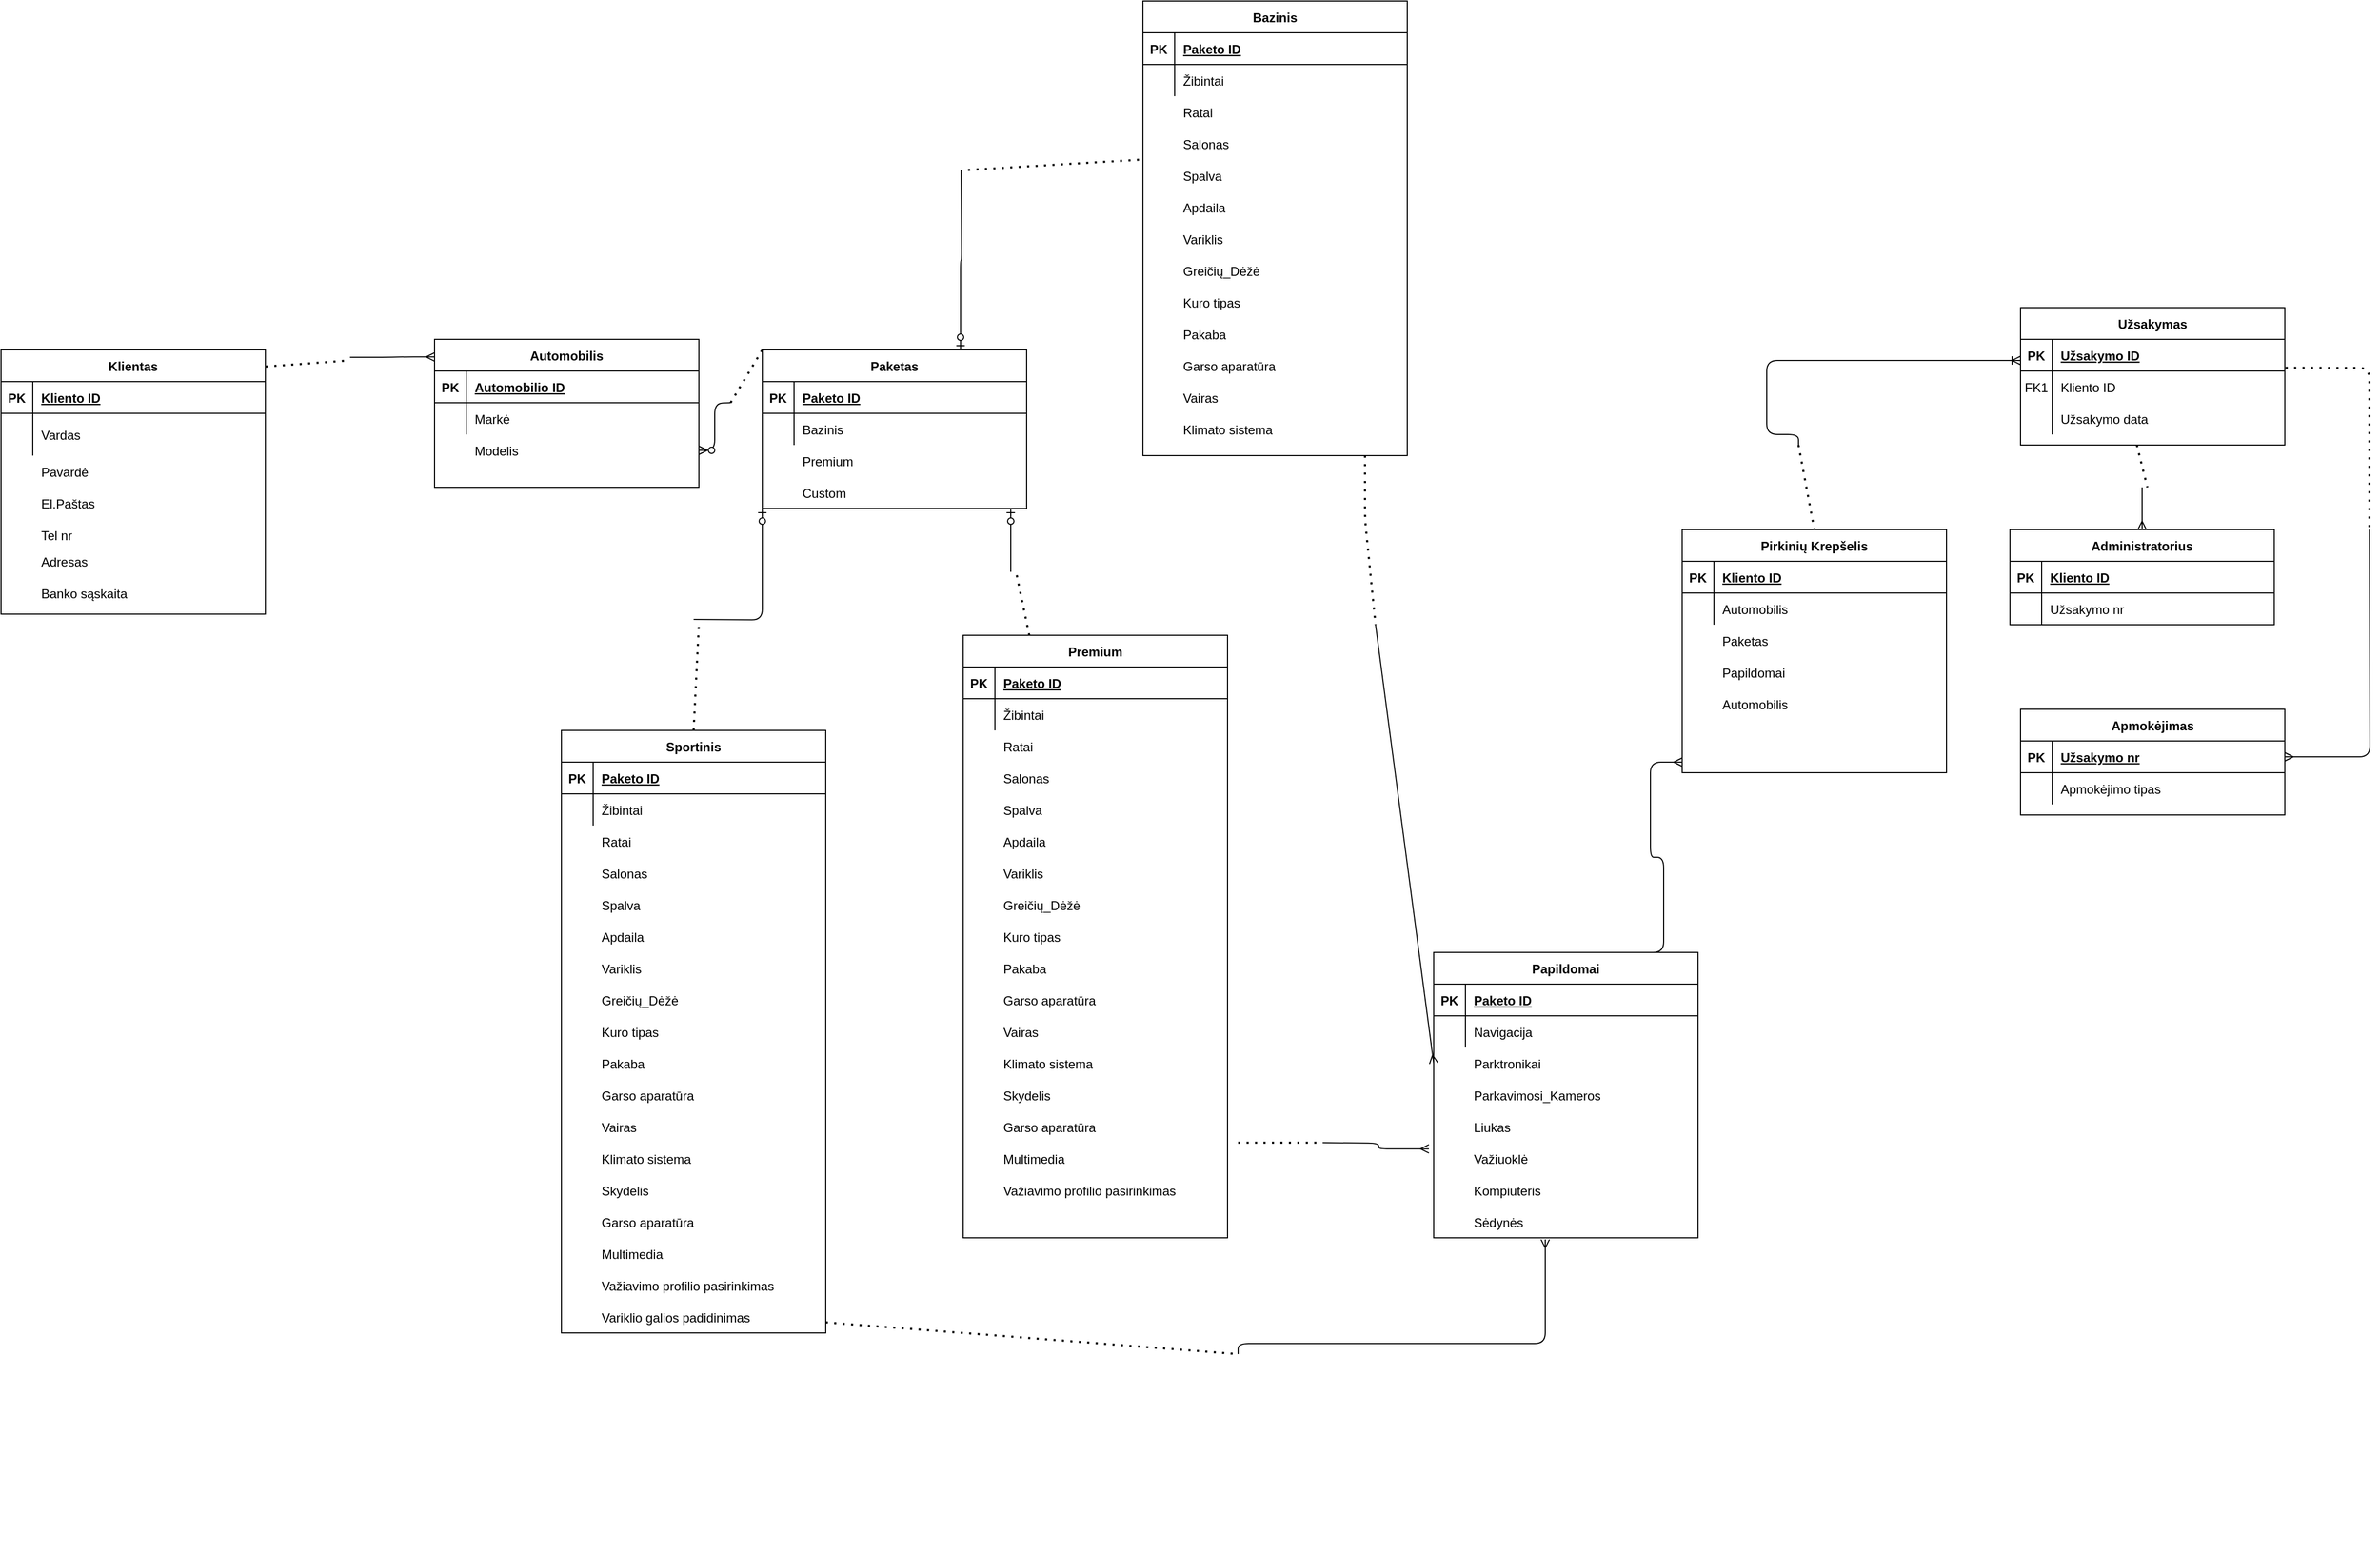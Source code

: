 <mxfile version="13.7.7" type="github">
  <diagram id="R2lEEEUBdFMjLlhIrx00" name="Page-1">
    <mxGraphModel dx="1701" dy="2167" grid="1" gridSize="10" guides="1" tooltips="1" connect="1" arrows="1" fold="1" page="1" pageScale="1" pageWidth="850" pageHeight="1100" math="0" shadow="0" extFonts="Permanent Marker^https://fonts.googleapis.com/css?family=Permanent+Marker">
      <root>
        <mxCell id="0" />
        <mxCell id="1" parent="0" />
        <mxCell id="q2KxSCgl3fH-M6cQgNPm-6" value="Pavardė" style="shape=partialRectangle;overflow=hidden;connectable=0;fillColor=none;top=0;left=0;bottom=0;right=0;align=left;spacingLeft=6;" vertex="1" parent="1">
          <mxGeometry x="140" y="210" width="220" height="30" as="geometry" />
        </mxCell>
        <mxCell id="q2KxSCgl3fH-M6cQgNPm-7" value="El.Paštas" style="shape=partialRectangle;overflow=hidden;connectable=0;fillColor=none;top=0;left=0;bottom=0;right=0;align=left;spacingLeft=6;" vertex="1" parent="1">
          <mxGeometry x="140" y="240" width="220" height="30" as="geometry" />
        </mxCell>
        <mxCell id="q2KxSCgl3fH-M6cQgNPm-8" value="Tel nr" style="shape=partialRectangle;overflow=hidden;connectable=0;fillColor=none;top=0;left=0;bottom=0;right=0;align=left;spacingLeft=6;" vertex="1" parent="1">
          <mxGeometry x="140" y="270" width="220" height="30" as="geometry" />
        </mxCell>
        <mxCell id="q2KxSCgl3fH-M6cQgNPm-9" value="Adresas" style="shape=partialRectangle;overflow=hidden;connectable=0;fillColor=none;top=0;left=0;bottom=0;right=0;align=left;spacingLeft=6;" vertex="1" parent="1">
          <mxGeometry x="140" y="300" width="220" height="20" as="geometry" />
        </mxCell>
        <mxCell id="q2KxSCgl3fH-M6cQgNPm-10" value="Banko sąskaita" style="shape=partialRectangle;overflow=hidden;connectable=0;fillColor=none;top=0;left=0;bottom=0;right=0;align=left;spacingLeft=6;" vertex="1" parent="1">
          <mxGeometry x="140" y="325" width="220" height="30" as="geometry" />
        </mxCell>
        <mxCell id="fwX-c29p_fVEbNIJGg2d-215" value="" style="group" vertex="1" connectable="0" parent="1">
          <mxGeometry x="1190" y="-220" width="250" height="430" as="geometry" />
        </mxCell>
        <mxCell id="fwX-c29p_fVEbNIJGg2d-17" value="Bazinis" style="shape=table;startSize=30;container=1;collapsible=1;childLayout=tableLayout;fixedRows=1;rowLines=0;fontStyle=1;align=center;resizeLast=1;" vertex="1" parent="fwX-c29p_fVEbNIJGg2d-215">
          <mxGeometry width="250" height="430" as="geometry" />
        </mxCell>
        <mxCell id="fwX-c29p_fVEbNIJGg2d-18" value="" style="shape=partialRectangle;collapsible=0;dropTarget=0;pointerEvents=0;fillColor=none;points=[[0,0.5],[1,0.5]];portConstraint=eastwest;top=0;left=0;right=0;bottom=1;" vertex="1" parent="fwX-c29p_fVEbNIJGg2d-17">
          <mxGeometry y="30" width="250" height="30" as="geometry" />
        </mxCell>
        <mxCell id="fwX-c29p_fVEbNIJGg2d-19" value="PK" style="shape=partialRectangle;overflow=hidden;connectable=0;fillColor=none;top=0;left=0;bottom=0;right=0;fontStyle=1;" vertex="1" parent="fwX-c29p_fVEbNIJGg2d-18">
          <mxGeometry width="30" height="30" as="geometry" />
        </mxCell>
        <mxCell id="fwX-c29p_fVEbNIJGg2d-20" value="Paketo ID" style="shape=partialRectangle;overflow=hidden;connectable=0;fillColor=none;top=0;left=0;bottom=0;right=0;align=left;spacingLeft=6;fontStyle=5;" vertex="1" parent="fwX-c29p_fVEbNIJGg2d-18">
          <mxGeometry x="30" width="220" height="30" as="geometry" />
        </mxCell>
        <mxCell id="fwX-c29p_fVEbNIJGg2d-21" value="" style="shape=partialRectangle;collapsible=0;dropTarget=0;pointerEvents=0;fillColor=none;points=[[0,0.5],[1,0.5]];portConstraint=eastwest;top=0;left=0;right=0;bottom=0;" vertex="1" parent="fwX-c29p_fVEbNIJGg2d-17">
          <mxGeometry y="60" width="250" height="30" as="geometry" />
        </mxCell>
        <mxCell id="fwX-c29p_fVEbNIJGg2d-22" value="" style="shape=partialRectangle;overflow=hidden;connectable=0;fillColor=none;top=0;left=0;bottom=0;right=0;" vertex="1" parent="fwX-c29p_fVEbNIJGg2d-21">
          <mxGeometry width="30" height="30" as="geometry" />
        </mxCell>
        <mxCell id="fwX-c29p_fVEbNIJGg2d-23" value="Žibintai" style="shape=partialRectangle;overflow=hidden;connectable=0;fillColor=none;top=0;left=0;bottom=0;right=0;align=left;spacingLeft=6;" vertex="1" parent="fwX-c29p_fVEbNIJGg2d-21">
          <mxGeometry x="30" width="220" height="30" as="geometry" />
        </mxCell>
        <mxCell id="fwX-c29p_fVEbNIJGg2d-72" value="" style="shape=partialRectangle;collapsible=0;dropTarget=0;pointerEvents=0;fillColor=none;points=[[0,0.5],[1,0.5]];portConstraint=eastwest;top=0;left=0;right=0;bottom=0;" vertex="1" parent="fwX-c29p_fVEbNIJGg2d-215">
          <mxGeometry y="90" width="250" height="30" as="geometry" />
        </mxCell>
        <mxCell id="fwX-c29p_fVEbNIJGg2d-73" value="" style="shape=partialRectangle;overflow=hidden;connectable=0;fillColor=none;top=0;left=0;bottom=0;right=0;" vertex="1" parent="fwX-c29p_fVEbNIJGg2d-72">
          <mxGeometry width="30" height="30" as="geometry" />
        </mxCell>
        <mxCell id="fwX-c29p_fVEbNIJGg2d-74" value="Ratai" style="shape=partialRectangle;overflow=hidden;connectable=0;fillColor=none;top=0;left=0;bottom=0;right=0;align=left;spacingLeft=6;" vertex="1" parent="fwX-c29p_fVEbNIJGg2d-72">
          <mxGeometry x="30" width="220" height="30" as="geometry" />
        </mxCell>
        <mxCell id="fwX-c29p_fVEbNIJGg2d-75" value="" style="shape=partialRectangle;collapsible=0;dropTarget=0;pointerEvents=0;fillColor=none;points=[[0,0.5],[1,0.5]];portConstraint=eastwest;top=0;left=0;right=0;bottom=0;" vertex="1" parent="fwX-c29p_fVEbNIJGg2d-215">
          <mxGeometry y="120" width="250" height="30" as="geometry" />
        </mxCell>
        <mxCell id="fwX-c29p_fVEbNIJGg2d-76" value="" style="shape=partialRectangle;overflow=hidden;connectable=0;fillColor=none;top=0;left=0;bottom=0;right=0;" vertex="1" parent="fwX-c29p_fVEbNIJGg2d-75">
          <mxGeometry width="30" height="30" as="geometry" />
        </mxCell>
        <mxCell id="fwX-c29p_fVEbNIJGg2d-77" value="Salonas" style="shape=partialRectangle;overflow=hidden;connectable=0;fillColor=none;top=0;left=0;bottom=0;right=0;align=left;spacingLeft=6;" vertex="1" parent="fwX-c29p_fVEbNIJGg2d-75">
          <mxGeometry x="30" width="220" height="30" as="geometry" />
        </mxCell>
        <mxCell id="fwX-c29p_fVEbNIJGg2d-78" value="" style="shape=partialRectangle;collapsible=0;dropTarget=0;pointerEvents=0;fillColor=none;points=[[0,0.5],[1,0.5]];portConstraint=eastwest;top=0;left=0;right=0;bottom=0;" vertex="1" parent="fwX-c29p_fVEbNIJGg2d-215">
          <mxGeometry y="150" width="250" height="30" as="geometry" />
        </mxCell>
        <mxCell id="fwX-c29p_fVEbNIJGg2d-79" value="" style="shape=partialRectangle;overflow=hidden;connectable=0;fillColor=none;top=0;left=0;bottom=0;right=0;" vertex="1" parent="fwX-c29p_fVEbNIJGg2d-78">
          <mxGeometry width="30" height="30" as="geometry" />
        </mxCell>
        <mxCell id="fwX-c29p_fVEbNIJGg2d-80" value="Spalva" style="shape=partialRectangle;overflow=hidden;connectable=0;fillColor=none;top=0;left=0;bottom=0;right=0;align=left;spacingLeft=6;" vertex="1" parent="fwX-c29p_fVEbNIJGg2d-78">
          <mxGeometry x="30" width="220" height="30" as="geometry" />
        </mxCell>
        <mxCell id="fwX-c29p_fVEbNIJGg2d-81" value="" style="shape=partialRectangle;collapsible=0;dropTarget=0;pointerEvents=0;fillColor=none;points=[[0,0.5],[1,0.5]];portConstraint=eastwest;top=0;left=0;right=0;bottom=0;" vertex="1" parent="fwX-c29p_fVEbNIJGg2d-215">
          <mxGeometry y="180" width="250" height="30" as="geometry" />
        </mxCell>
        <mxCell id="fwX-c29p_fVEbNIJGg2d-82" value="" style="shape=partialRectangle;overflow=hidden;connectable=0;fillColor=none;top=0;left=0;bottom=0;right=0;" vertex="1" parent="fwX-c29p_fVEbNIJGg2d-81">
          <mxGeometry width="30" height="30" as="geometry" />
        </mxCell>
        <mxCell id="fwX-c29p_fVEbNIJGg2d-83" value="Apdaila" style="shape=partialRectangle;overflow=hidden;connectable=0;fillColor=none;top=0;left=0;bottom=0;right=0;align=left;spacingLeft=6;" vertex="1" parent="fwX-c29p_fVEbNIJGg2d-81">
          <mxGeometry x="30" width="220" height="30" as="geometry" />
        </mxCell>
        <mxCell id="fwX-c29p_fVEbNIJGg2d-84" value="" style="shape=partialRectangle;collapsible=0;dropTarget=0;pointerEvents=0;fillColor=none;points=[[0,0.5],[1,0.5]];portConstraint=eastwest;top=0;left=0;right=0;bottom=0;" vertex="1" parent="fwX-c29p_fVEbNIJGg2d-215">
          <mxGeometry y="210" width="250" height="30" as="geometry" />
        </mxCell>
        <mxCell id="fwX-c29p_fVEbNIJGg2d-85" value="" style="shape=partialRectangle;overflow=hidden;connectable=0;fillColor=none;top=0;left=0;bottom=0;right=0;" vertex="1" parent="fwX-c29p_fVEbNIJGg2d-84">
          <mxGeometry width="30" height="30" as="geometry" />
        </mxCell>
        <mxCell id="fwX-c29p_fVEbNIJGg2d-86" value="Variklis" style="shape=partialRectangle;overflow=hidden;connectable=0;fillColor=none;top=0;left=0;bottom=0;right=0;align=left;spacingLeft=6;" vertex="1" parent="fwX-c29p_fVEbNIJGg2d-84">
          <mxGeometry x="30" width="220" height="30" as="geometry" />
        </mxCell>
        <mxCell id="fwX-c29p_fVEbNIJGg2d-87" value="" style="shape=partialRectangle;collapsible=0;dropTarget=0;pointerEvents=0;fillColor=none;points=[[0,0.5],[1,0.5]];portConstraint=eastwest;top=0;left=0;right=0;bottom=0;" vertex="1" parent="fwX-c29p_fVEbNIJGg2d-215">
          <mxGeometry y="240" width="250" height="30" as="geometry" />
        </mxCell>
        <mxCell id="fwX-c29p_fVEbNIJGg2d-88" value="" style="shape=partialRectangle;overflow=hidden;connectable=0;fillColor=none;top=0;left=0;bottom=0;right=0;" vertex="1" parent="fwX-c29p_fVEbNIJGg2d-87">
          <mxGeometry width="30" height="30" as="geometry" />
        </mxCell>
        <mxCell id="fwX-c29p_fVEbNIJGg2d-89" value="Greičių_Dėžė" style="shape=partialRectangle;overflow=hidden;connectable=0;fillColor=none;top=0;left=0;bottom=0;right=0;align=left;spacingLeft=6;" vertex="1" parent="fwX-c29p_fVEbNIJGg2d-87">
          <mxGeometry x="30" width="220" height="30" as="geometry" />
        </mxCell>
        <mxCell id="fwX-c29p_fVEbNIJGg2d-90" value="" style="shape=partialRectangle;collapsible=0;dropTarget=0;pointerEvents=0;fillColor=none;points=[[0,0.5],[1,0.5]];portConstraint=eastwest;top=0;left=0;right=0;bottom=0;" vertex="1" parent="fwX-c29p_fVEbNIJGg2d-215">
          <mxGeometry y="270" width="250" height="30" as="geometry" />
        </mxCell>
        <mxCell id="fwX-c29p_fVEbNIJGg2d-91" value="" style="shape=partialRectangle;overflow=hidden;connectable=0;fillColor=none;top=0;left=0;bottom=0;right=0;" vertex="1" parent="fwX-c29p_fVEbNIJGg2d-90">
          <mxGeometry width="30" height="30" as="geometry" />
        </mxCell>
        <mxCell id="fwX-c29p_fVEbNIJGg2d-92" value="Kuro tipas" style="shape=partialRectangle;overflow=hidden;connectable=0;fillColor=none;top=0;left=0;bottom=0;right=0;align=left;spacingLeft=6;" vertex="1" parent="fwX-c29p_fVEbNIJGg2d-90">
          <mxGeometry x="30" width="220" height="30" as="geometry" />
        </mxCell>
        <mxCell id="fwX-c29p_fVEbNIJGg2d-93" value="" style="shape=partialRectangle;collapsible=0;dropTarget=0;pointerEvents=0;fillColor=none;points=[[0,0.5],[1,0.5]];portConstraint=eastwest;top=0;left=0;right=0;bottom=0;" vertex="1" parent="fwX-c29p_fVEbNIJGg2d-215">
          <mxGeometry y="300" width="250" height="30" as="geometry" />
        </mxCell>
        <mxCell id="fwX-c29p_fVEbNIJGg2d-94" value="" style="shape=partialRectangle;overflow=hidden;connectable=0;fillColor=none;top=0;left=0;bottom=0;right=0;" vertex="1" parent="fwX-c29p_fVEbNIJGg2d-93">
          <mxGeometry width="30" height="30" as="geometry" />
        </mxCell>
        <mxCell id="fwX-c29p_fVEbNIJGg2d-95" value="Pakaba" style="shape=partialRectangle;overflow=hidden;connectable=0;fillColor=none;top=0;left=0;bottom=0;right=0;align=left;spacingLeft=6;" vertex="1" parent="fwX-c29p_fVEbNIJGg2d-93">
          <mxGeometry x="30" width="220" height="30" as="geometry" />
        </mxCell>
        <mxCell id="fwX-c29p_fVEbNIJGg2d-211" value="Garso aparatūra" style="shape=partialRectangle;overflow=hidden;connectable=0;fillColor=none;top=0;left=0;bottom=0;right=0;align=left;spacingLeft=6;" vertex="1" parent="fwX-c29p_fVEbNIJGg2d-215">
          <mxGeometry x="30" y="330" width="220" height="30" as="geometry" />
        </mxCell>
        <mxCell id="fwX-c29p_fVEbNIJGg2d-212" value="Vairas" style="shape=partialRectangle;overflow=hidden;connectable=0;fillColor=none;top=0;left=0;bottom=0;right=0;align=left;spacingLeft=6;" vertex="1" parent="fwX-c29p_fVEbNIJGg2d-215">
          <mxGeometry x="30" y="360" width="220" height="30" as="geometry" />
        </mxCell>
        <mxCell id="fwX-c29p_fVEbNIJGg2d-213" value="Klimato sistema" style="shape=partialRectangle;overflow=hidden;connectable=0;fillColor=none;top=0;left=0;bottom=0;right=0;align=left;spacingLeft=6;" vertex="1" parent="fwX-c29p_fVEbNIJGg2d-215">
          <mxGeometry x="30" y="390" width="220" height="30" as="geometry" />
        </mxCell>
        <mxCell id="fwX-c29p_fVEbNIJGg2d-255" value="" style="group" vertex="1" connectable="0" parent="1">
          <mxGeometry x="1020" y="380" width="250" height="570" as="geometry" />
        </mxCell>
        <mxCell id="fwX-c29p_fVEbNIJGg2d-216" value="" style="group" vertex="1" connectable="0" parent="fwX-c29p_fVEbNIJGg2d-255">
          <mxGeometry width="250" height="570" as="geometry" />
        </mxCell>
        <mxCell id="fwX-c29p_fVEbNIJGg2d-217" value="Premium" style="shape=table;startSize=30;container=1;collapsible=1;childLayout=tableLayout;fixedRows=1;rowLines=0;fontStyle=1;align=center;resizeLast=1;" vertex="1" parent="fwX-c29p_fVEbNIJGg2d-216">
          <mxGeometry width="250" height="570" as="geometry" />
        </mxCell>
        <mxCell id="fwX-c29p_fVEbNIJGg2d-218" value="" style="shape=partialRectangle;collapsible=0;dropTarget=0;pointerEvents=0;fillColor=none;points=[[0,0.5],[1,0.5]];portConstraint=eastwest;top=0;left=0;right=0;bottom=1;" vertex="1" parent="fwX-c29p_fVEbNIJGg2d-217">
          <mxGeometry y="30" width="250" height="30" as="geometry" />
        </mxCell>
        <mxCell id="fwX-c29p_fVEbNIJGg2d-219" value="PK" style="shape=partialRectangle;overflow=hidden;connectable=0;fillColor=none;top=0;left=0;bottom=0;right=0;fontStyle=1;" vertex="1" parent="fwX-c29p_fVEbNIJGg2d-218">
          <mxGeometry width="30" height="30" as="geometry" />
        </mxCell>
        <mxCell id="fwX-c29p_fVEbNIJGg2d-220" value="Paketo ID" style="shape=partialRectangle;overflow=hidden;connectable=0;fillColor=none;top=0;left=0;bottom=0;right=0;align=left;spacingLeft=6;fontStyle=5;" vertex="1" parent="fwX-c29p_fVEbNIJGg2d-218">
          <mxGeometry x="30" width="220" height="30" as="geometry" />
        </mxCell>
        <mxCell id="fwX-c29p_fVEbNIJGg2d-221" value="" style="shape=partialRectangle;collapsible=0;dropTarget=0;pointerEvents=0;fillColor=none;points=[[0,0.5],[1,0.5]];portConstraint=eastwest;top=0;left=0;right=0;bottom=0;" vertex="1" parent="fwX-c29p_fVEbNIJGg2d-217">
          <mxGeometry y="60" width="250" height="30" as="geometry" />
        </mxCell>
        <mxCell id="fwX-c29p_fVEbNIJGg2d-222" value="" style="shape=partialRectangle;overflow=hidden;connectable=0;fillColor=none;top=0;left=0;bottom=0;right=0;" vertex="1" parent="fwX-c29p_fVEbNIJGg2d-221">
          <mxGeometry width="30" height="30" as="geometry" />
        </mxCell>
        <mxCell id="fwX-c29p_fVEbNIJGg2d-223" value="Žibintai" style="shape=partialRectangle;overflow=hidden;connectable=0;fillColor=none;top=0;left=0;bottom=0;right=0;align=left;spacingLeft=6;" vertex="1" parent="fwX-c29p_fVEbNIJGg2d-221">
          <mxGeometry x="30" width="220" height="30" as="geometry" />
        </mxCell>
        <mxCell id="fwX-c29p_fVEbNIJGg2d-224" value="" style="shape=partialRectangle;collapsible=0;dropTarget=0;pointerEvents=0;fillColor=none;points=[[0,0.5],[1,0.5]];portConstraint=eastwest;top=0;left=0;right=0;bottom=0;" vertex="1" parent="fwX-c29p_fVEbNIJGg2d-216">
          <mxGeometry y="90" width="250" height="30" as="geometry" />
        </mxCell>
        <mxCell id="fwX-c29p_fVEbNIJGg2d-225" value="" style="shape=partialRectangle;overflow=hidden;connectable=0;fillColor=none;top=0;left=0;bottom=0;right=0;" vertex="1" parent="fwX-c29p_fVEbNIJGg2d-224">
          <mxGeometry width="30" height="30" as="geometry" />
        </mxCell>
        <mxCell id="fwX-c29p_fVEbNIJGg2d-226" value="Ratai" style="shape=partialRectangle;overflow=hidden;connectable=0;fillColor=none;top=0;left=0;bottom=0;right=0;align=left;spacingLeft=6;" vertex="1" parent="fwX-c29p_fVEbNIJGg2d-224">
          <mxGeometry x="30" width="220" height="30" as="geometry" />
        </mxCell>
        <mxCell id="fwX-c29p_fVEbNIJGg2d-227" value="" style="shape=partialRectangle;collapsible=0;dropTarget=0;pointerEvents=0;fillColor=none;points=[[0,0.5],[1,0.5]];portConstraint=eastwest;top=0;left=0;right=0;bottom=0;" vertex="1" parent="fwX-c29p_fVEbNIJGg2d-216">
          <mxGeometry y="120" width="250" height="30" as="geometry" />
        </mxCell>
        <mxCell id="fwX-c29p_fVEbNIJGg2d-228" value="" style="shape=partialRectangle;overflow=hidden;connectable=0;fillColor=none;top=0;left=0;bottom=0;right=0;" vertex="1" parent="fwX-c29p_fVEbNIJGg2d-227">
          <mxGeometry width="30" height="30" as="geometry" />
        </mxCell>
        <mxCell id="fwX-c29p_fVEbNIJGg2d-229" value="Salonas" style="shape=partialRectangle;overflow=hidden;connectable=0;fillColor=none;top=0;left=0;bottom=0;right=0;align=left;spacingLeft=6;" vertex="1" parent="fwX-c29p_fVEbNIJGg2d-227">
          <mxGeometry x="30" width="220" height="30" as="geometry" />
        </mxCell>
        <mxCell id="fwX-c29p_fVEbNIJGg2d-230" value="" style="shape=partialRectangle;collapsible=0;dropTarget=0;pointerEvents=0;fillColor=none;points=[[0,0.5],[1,0.5]];portConstraint=eastwest;top=0;left=0;right=0;bottom=0;" vertex="1" parent="fwX-c29p_fVEbNIJGg2d-216">
          <mxGeometry y="150" width="250" height="30" as="geometry" />
        </mxCell>
        <mxCell id="fwX-c29p_fVEbNIJGg2d-231" value="" style="shape=partialRectangle;overflow=hidden;connectable=0;fillColor=none;top=0;left=0;bottom=0;right=0;" vertex="1" parent="fwX-c29p_fVEbNIJGg2d-230">
          <mxGeometry width="30" height="30" as="geometry" />
        </mxCell>
        <mxCell id="fwX-c29p_fVEbNIJGg2d-232" value="Spalva" style="shape=partialRectangle;overflow=hidden;connectable=0;fillColor=none;top=0;left=0;bottom=0;right=0;align=left;spacingLeft=6;" vertex="1" parent="fwX-c29p_fVEbNIJGg2d-230">
          <mxGeometry x="30" width="220" height="30" as="geometry" />
        </mxCell>
        <mxCell id="fwX-c29p_fVEbNIJGg2d-233" value="" style="shape=partialRectangle;collapsible=0;dropTarget=0;pointerEvents=0;fillColor=none;points=[[0,0.5],[1,0.5]];portConstraint=eastwest;top=0;left=0;right=0;bottom=0;" vertex="1" parent="fwX-c29p_fVEbNIJGg2d-216">
          <mxGeometry y="180" width="250" height="30" as="geometry" />
        </mxCell>
        <mxCell id="fwX-c29p_fVEbNIJGg2d-234" value="" style="shape=partialRectangle;overflow=hidden;connectable=0;fillColor=none;top=0;left=0;bottom=0;right=0;" vertex="1" parent="fwX-c29p_fVEbNIJGg2d-233">
          <mxGeometry width="30" height="30" as="geometry" />
        </mxCell>
        <mxCell id="fwX-c29p_fVEbNIJGg2d-235" value="Apdaila" style="shape=partialRectangle;overflow=hidden;connectable=0;fillColor=none;top=0;left=0;bottom=0;right=0;align=left;spacingLeft=6;" vertex="1" parent="fwX-c29p_fVEbNIJGg2d-233">
          <mxGeometry x="30" width="220" height="30" as="geometry" />
        </mxCell>
        <mxCell id="fwX-c29p_fVEbNIJGg2d-236" value="" style="shape=partialRectangle;collapsible=0;dropTarget=0;pointerEvents=0;fillColor=none;points=[[0,0.5],[1,0.5]];portConstraint=eastwest;top=0;left=0;right=0;bottom=0;" vertex="1" parent="fwX-c29p_fVEbNIJGg2d-216">
          <mxGeometry y="210" width="250" height="30" as="geometry" />
        </mxCell>
        <mxCell id="fwX-c29p_fVEbNIJGg2d-237" value="" style="shape=partialRectangle;overflow=hidden;connectable=0;fillColor=none;top=0;left=0;bottom=0;right=0;" vertex="1" parent="fwX-c29p_fVEbNIJGg2d-236">
          <mxGeometry width="30" height="30" as="geometry" />
        </mxCell>
        <mxCell id="fwX-c29p_fVEbNIJGg2d-238" value="Variklis" style="shape=partialRectangle;overflow=hidden;connectable=0;fillColor=none;top=0;left=0;bottom=0;right=0;align=left;spacingLeft=6;" vertex="1" parent="fwX-c29p_fVEbNIJGg2d-236">
          <mxGeometry x="30" width="220" height="30" as="geometry" />
        </mxCell>
        <mxCell id="fwX-c29p_fVEbNIJGg2d-239" value="" style="shape=partialRectangle;collapsible=0;dropTarget=0;pointerEvents=0;fillColor=none;points=[[0,0.5],[1,0.5]];portConstraint=eastwest;top=0;left=0;right=0;bottom=0;" vertex="1" parent="fwX-c29p_fVEbNIJGg2d-216">
          <mxGeometry y="240" width="250" height="30" as="geometry" />
        </mxCell>
        <mxCell id="fwX-c29p_fVEbNIJGg2d-240" value="" style="shape=partialRectangle;overflow=hidden;connectable=0;fillColor=none;top=0;left=0;bottom=0;right=0;" vertex="1" parent="fwX-c29p_fVEbNIJGg2d-239">
          <mxGeometry width="30" height="30" as="geometry" />
        </mxCell>
        <mxCell id="fwX-c29p_fVEbNIJGg2d-241" value="Greičių_Dėžė" style="shape=partialRectangle;overflow=hidden;connectable=0;fillColor=none;top=0;left=0;bottom=0;right=0;align=left;spacingLeft=6;" vertex="1" parent="fwX-c29p_fVEbNIJGg2d-239">
          <mxGeometry x="30" width="220" height="30" as="geometry" />
        </mxCell>
        <mxCell id="fwX-c29p_fVEbNIJGg2d-242" value="" style="shape=partialRectangle;collapsible=0;dropTarget=0;pointerEvents=0;fillColor=none;points=[[0,0.5],[1,0.5]];portConstraint=eastwest;top=0;left=0;right=0;bottom=0;" vertex="1" parent="fwX-c29p_fVEbNIJGg2d-216">
          <mxGeometry y="270" width="250" height="30" as="geometry" />
        </mxCell>
        <mxCell id="fwX-c29p_fVEbNIJGg2d-243" value="" style="shape=partialRectangle;overflow=hidden;connectable=0;fillColor=none;top=0;left=0;bottom=0;right=0;" vertex="1" parent="fwX-c29p_fVEbNIJGg2d-242">
          <mxGeometry width="30" height="30" as="geometry" />
        </mxCell>
        <mxCell id="fwX-c29p_fVEbNIJGg2d-244" value="Kuro tipas" style="shape=partialRectangle;overflow=hidden;connectable=0;fillColor=none;top=0;left=0;bottom=0;right=0;align=left;spacingLeft=6;" vertex="1" parent="fwX-c29p_fVEbNIJGg2d-242">
          <mxGeometry x="30" width="220" height="30" as="geometry" />
        </mxCell>
        <mxCell id="fwX-c29p_fVEbNIJGg2d-245" value="" style="shape=partialRectangle;collapsible=0;dropTarget=0;pointerEvents=0;fillColor=none;points=[[0,0.5],[1,0.5]];portConstraint=eastwest;top=0;left=0;right=0;bottom=0;" vertex="1" parent="fwX-c29p_fVEbNIJGg2d-216">
          <mxGeometry y="300" width="250" height="30" as="geometry" />
        </mxCell>
        <mxCell id="fwX-c29p_fVEbNIJGg2d-246" value="" style="shape=partialRectangle;overflow=hidden;connectable=0;fillColor=none;top=0;left=0;bottom=0;right=0;" vertex="1" parent="fwX-c29p_fVEbNIJGg2d-245">
          <mxGeometry width="30" height="30" as="geometry" />
        </mxCell>
        <mxCell id="fwX-c29p_fVEbNIJGg2d-247" value="Pakaba" style="shape=partialRectangle;overflow=hidden;connectable=0;fillColor=none;top=0;left=0;bottom=0;right=0;align=left;spacingLeft=6;" vertex="1" parent="fwX-c29p_fVEbNIJGg2d-245">
          <mxGeometry x="30" width="220" height="30" as="geometry" />
        </mxCell>
        <mxCell id="fwX-c29p_fVEbNIJGg2d-248" value="Garso aparatūra" style="shape=partialRectangle;overflow=hidden;connectable=0;fillColor=none;top=0;left=0;bottom=0;right=0;align=left;spacingLeft=6;" vertex="1" parent="fwX-c29p_fVEbNIJGg2d-216">
          <mxGeometry x="30" y="330" width="220" height="30" as="geometry" />
        </mxCell>
        <mxCell id="fwX-c29p_fVEbNIJGg2d-249" value="Vairas" style="shape=partialRectangle;overflow=hidden;connectable=0;fillColor=none;top=0;left=0;bottom=0;right=0;align=left;spacingLeft=6;" vertex="1" parent="fwX-c29p_fVEbNIJGg2d-216">
          <mxGeometry x="30" y="360" width="220" height="30" as="geometry" />
        </mxCell>
        <mxCell id="fwX-c29p_fVEbNIJGg2d-250" value="Klimato sistema" style="shape=partialRectangle;overflow=hidden;connectable=0;fillColor=none;top=0;left=0;bottom=0;right=0;align=left;spacingLeft=6;" vertex="1" parent="fwX-c29p_fVEbNIJGg2d-216">
          <mxGeometry x="30" y="390" width="220" height="30" as="geometry" />
        </mxCell>
        <mxCell id="fwX-c29p_fVEbNIJGg2d-251" value="Skydelis" style="shape=partialRectangle;overflow=hidden;connectable=0;fillColor=none;top=0;left=0;bottom=0;right=0;align=left;spacingLeft=6;" vertex="1" parent="fwX-c29p_fVEbNIJGg2d-216">
          <mxGeometry x="30" y="420" width="220" height="30" as="geometry" />
        </mxCell>
        <mxCell id="fwX-c29p_fVEbNIJGg2d-252" value="Garso aparatūra" style="shape=partialRectangle;overflow=hidden;connectable=0;fillColor=none;top=0;left=0;bottom=0;right=0;align=left;spacingLeft=6;" vertex="1" parent="fwX-c29p_fVEbNIJGg2d-216">
          <mxGeometry x="30" y="450" width="220" height="30" as="geometry" />
        </mxCell>
        <mxCell id="fwX-c29p_fVEbNIJGg2d-253" value="Multimedia" style="shape=partialRectangle;overflow=hidden;connectable=0;fillColor=none;top=0;left=0;bottom=0;right=0;align=left;spacingLeft=6;" vertex="1" parent="fwX-c29p_fVEbNIJGg2d-216">
          <mxGeometry x="30" y="480" width="220" height="30" as="geometry" />
        </mxCell>
        <mxCell id="fwX-c29p_fVEbNIJGg2d-254" value="Važiavimo profilio pasirinkimas" style="shape=partialRectangle;overflow=hidden;connectable=0;fillColor=none;top=0;left=0;bottom=0;right=0;align=left;spacingLeft=6;" vertex="1" parent="fwX-c29p_fVEbNIJGg2d-216">
          <mxGeometry x="30" y="510" width="220" height="30" as="geometry" />
        </mxCell>
        <mxCell id="fwX-c29p_fVEbNIJGg2d-657" value="" style="group" vertex="1" connectable="0" parent="1">
          <mxGeometry x="1465" y="680" width="250" height="570" as="geometry" />
        </mxCell>
        <mxCell id="fwX-c29p_fVEbNIJGg2d-658" value="" style="group" vertex="1" connectable="0" parent="fwX-c29p_fVEbNIJGg2d-657">
          <mxGeometry width="250" height="570" as="geometry" />
        </mxCell>
        <mxCell id="fwX-c29p_fVEbNIJGg2d-659" value="Papildomai" style="shape=table;startSize=30;container=1;collapsible=1;childLayout=tableLayout;fixedRows=1;rowLines=0;fontStyle=1;align=center;resizeLast=1;" vertex="1" parent="fwX-c29p_fVEbNIJGg2d-658">
          <mxGeometry width="250" height="270" as="geometry" />
        </mxCell>
        <mxCell id="fwX-c29p_fVEbNIJGg2d-660" value="" style="shape=partialRectangle;collapsible=0;dropTarget=0;pointerEvents=0;fillColor=none;points=[[0,0.5],[1,0.5]];portConstraint=eastwest;top=0;left=0;right=0;bottom=1;" vertex="1" parent="fwX-c29p_fVEbNIJGg2d-659">
          <mxGeometry y="30" width="250" height="30" as="geometry" />
        </mxCell>
        <mxCell id="fwX-c29p_fVEbNIJGg2d-661" value="PK" style="shape=partialRectangle;overflow=hidden;connectable=0;fillColor=none;top=0;left=0;bottom=0;right=0;fontStyle=1;" vertex="1" parent="fwX-c29p_fVEbNIJGg2d-660">
          <mxGeometry width="30" height="30" as="geometry" />
        </mxCell>
        <mxCell id="fwX-c29p_fVEbNIJGg2d-662" value="Paketo ID" style="shape=partialRectangle;overflow=hidden;connectable=0;fillColor=none;top=0;left=0;bottom=0;right=0;align=left;spacingLeft=6;fontStyle=5;" vertex="1" parent="fwX-c29p_fVEbNIJGg2d-660">
          <mxGeometry x="30" width="220" height="30" as="geometry" />
        </mxCell>
        <mxCell id="fwX-c29p_fVEbNIJGg2d-663" value="" style="shape=partialRectangle;collapsible=0;dropTarget=0;pointerEvents=0;fillColor=none;points=[[0,0.5],[1,0.5]];portConstraint=eastwest;top=0;left=0;right=0;bottom=0;" vertex="1" parent="fwX-c29p_fVEbNIJGg2d-659">
          <mxGeometry y="60" width="250" height="30" as="geometry" />
        </mxCell>
        <mxCell id="fwX-c29p_fVEbNIJGg2d-664" value="" style="shape=partialRectangle;overflow=hidden;connectable=0;fillColor=none;top=0;left=0;bottom=0;right=0;" vertex="1" parent="fwX-c29p_fVEbNIJGg2d-663">
          <mxGeometry width="30" height="30" as="geometry" />
        </mxCell>
        <mxCell id="fwX-c29p_fVEbNIJGg2d-665" value="Navigacija" style="shape=partialRectangle;overflow=hidden;connectable=0;fillColor=none;top=0;left=0;bottom=0;right=0;align=left;spacingLeft=6;" vertex="1" parent="fwX-c29p_fVEbNIJGg2d-663">
          <mxGeometry x="30" width="220" height="30" as="geometry" />
        </mxCell>
        <mxCell id="fwX-c29p_fVEbNIJGg2d-666" value="" style="shape=partialRectangle;collapsible=0;dropTarget=0;pointerEvents=0;fillColor=none;points=[[0,0.5],[1,0.5]];portConstraint=eastwest;top=0;left=0;right=0;bottom=0;" vertex="1" parent="fwX-c29p_fVEbNIJGg2d-658">
          <mxGeometry y="90" width="250" height="30" as="geometry" />
        </mxCell>
        <mxCell id="fwX-c29p_fVEbNIJGg2d-667" value="" style="shape=partialRectangle;overflow=hidden;connectable=0;fillColor=none;top=0;left=0;bottom=0;right=0;" vertex="1" parent="fwX-c29p_fVEbNIJGg2d-666">
          <mxGeometry width="30" height="30" as="geometry" />
        </mxCell>
        <mxCell id="fwX-c29p_fVEbNIJGg2d-668" value="Parktronikai" style="shape=partialRectangle;overflow=hidden;connectable=0;fillColor=none;top=0;left=0;bottom=0;right=0;align=left;spacingLeft=6;" vertex="1" parent="fwX-c29p_fVEbNIJGg2d-666">
          <mxGeometry x="30" width="220" height="30" as="geometry" />
        </mxCell>
        <mxCell id="fwX-c29p_fVEbNIJGg2d-669" value="" style="shape=partialRectangle;collapsible=0;dropTarget=0;pointerEvents=0;fillColor=none;points=[[0,0.5],[1,0.5]];portConstraint=eastwest;top=0;left=0;right=0;bottom=0;" vertex="1" parent="fwX-c29p_fVEbNIJGg2d-658">
          <mxGeometry y="120" width="250" height="30" as="geometry" />
        </mxCell>
        <mxCell id="fwX-c29p_fVEbNIJGg2d-670" value="" style="shape=partialRectangle;overflow=hidden;connectable=0;fillColor=none;top=0;left=0;bottom=0;right=0;" vertex="1" parent="fwX-c29p_fVEbNIJGg2d-669">
          <mxGeometry width="30" height="30" as="geometry" />
        </mxCell>
        <mxCell id="fwX-c29p_fVEbNIJGg2d-671" value="Parkavimosi_Kameros" style="shape=partialRectangle;overflow=hidden;connectable=0;fillColor=none;top=0;left=0;bottom=0;right=0;align=left;spacingLeft=6;" vertex="1" parent="fwX-c29p_fVEbNIJGg2d-669">
          <mxGeometry x="30" width="220" height="30" as="geometry" />
        </mxCell>
        <mxCell id="fwX-c29p_fVEbNIJGg2d-672" value="" style="shape=partialRectangle;collapsible=0;dropTarget=0;pointerEvents=0;fillColor=none;points=[[0,0.5],[1,0.5]];portConstraint=eastwest;top=0;left=0;right=0;bottom=0;" vertex="1" parent="fwX-c29p_fVEbNIJGg2d-658">
          <mxGeometry y="150" width="250" height="30" as="geometry" />
        </mxCell>
        <mxCell id="fwX-c29p_fVEbNIJGg2d-673" value="" style="shape=partialRectangle;overflow=hidden;connectable=0;fillColor=none;top=0;left=0;bottom=0;right=0;" vertex="1" parent="fwX-c29p_fVEbNIJGg2d-672">
          <mxGeometry width="30" height="30" as="geometry" />
        </mxCell>
        <mxCell id="fwX-c29p_fVEbNIJGg2d-674" value="Liukas" style="shape=partialRectangle;overflow=hidden;connectable=0;fillColor=none;top=0;left=0;bottom=0;right=0;align=left;spacingLeft=6;" vertex="1" parent="fwX-c29p_fVEbNIJGg2d-672">
          <mxGeometry x="30" width="220" height="30" as="geometry" />
        </mxCell>
        <mxCell id="fwX-c29p_fVEbNIJGg2d-675" value="" style="shape=partialRectangle;collapsible=0;dropTarget=0;pointerEvents=0;fillColor=none;points=[[0,0.5],[1,0.5]];portConstraint=eastwest;top=0;left=0;right=0;bottom=0;" vertex="1" parent="fwX-c29p_fVEbNIJGg2d-658">
          <mxGeometry y="180" width="250" height="30" as="geometry" />
        </mxCell>
        <mxCell id="fwX-c29p_fVEbNIJGg2d-676" value="" style="shape=partialRectangle;overflow=hidden;connectable=0;fillColor=none;top=0;left=0;bottom=0;right=0;" vertex="1" parent="fwX-c29p_fVEbNIJGg2d-675">
          <mxGeometry width="30" height="30" as="geometry" />
        </mxCell>
        <mxCell id="fwX-c29p_fVEbNIJGg2d-677" value="Važiuoklė" style="shape=partialRectangle;overflow=hidden;connectable=0;fillColor=none;top=0;left=0;bottom=0;right=0;align=left;spacingLeft=6;" vertex="1" parent="fwX-c29p_fVEbNIJGg2d-675">
          <mxGeometry x="30" width="220" height="30" as="geometry" />
        </mxCell>
        <mxCell id="fwX-c29p_fVEbNIJGg2d-678" value="" style="shape=partialRectangle;collapsible=0;dropTarget=0;pointerEvents=0;fillColor=none;points=[[0,0.5],[1,0.5]];portConstraint=eastwest;top=0;left=0;right=0;bottom=0;" vertex="1" parent="fwX-c29p_fVEbNIJGg2d-658">
          <mxGeometry y="210" width="250" height="30" as="geometry" />
        </mxCell>
        <mxCell id="fwX-c29p_fVEbNIJGg2d-679" value="" style="shape=partialRectangle;overflow=hidden;connectable=0;fillColor=none;top=0;left=0;bottom=0;right=0;" vertex="1" parent="fwX-c29p_fVEbNIJGg2d-678">
          <mxGeometry width="30" height="30" as="geometry" />
        </mxCell>
        <mxCell id="fwX-c29p_fVEbNIJGg2d-680" value="Kompiuteris" style="shape=partialRectangle;overflow=hidden;connectable=0;fillColor=none;top=0;left=0;bottom=0;right=0;align=left;spacingLeft=6;" vertex="1" parent="fwX-c29p_fVEbNIJGg2d-678">
          <mxGeometry x="30" width="220" height="30" as="geometry" />
        </mxCell>
        <mxCell id="fwX-c29p_fVEbNIJGg2d-681" value="" style="shape=partialRectangle;collapsible=0;dropTarget=0;pointerEvents=0;fillColor=none;points=[[0,0.5],[1,0.5]];portConstraint=eastwest;top=0;left=0;right=0;bottom=0;" vertex="1" parent="fwX-c29p_fVEbNIJGg2d-658">
          <mxGeometry y="240" width="250" height="30" as="geometry" />
        </mxCell>
        <mxCell id="fwX-c29p_fVEbNIJGg2d-682" value="" style="shape=partialRectangle;overflow=hidden;connectable=0;fillColor=none;top=0;left=0;bottom=0;right=0;" vertex="1" parent="fwX-c29p_fVEbNIJGg2d-681">
          <mxGeometry width="30" height="30" as="geometry" />
        </mxCell>
        <mxCell id="fwX-c29p_fVEbNIJGg2d-683" value="Sėdynės" style="shape=partialRectangle;overflow=hidden;connectable=0;fillColor=none;top=0;left=0;bottom=0;right=0;align=left;spacingLeft=6;" vertex="1" parent="fwX-c29p_fVEbNIJGg2d-681">
          <mxGeometry x="30" width="220" height="30" as="geometry" />
        </mxCell>
        <mxCell id="fwX-c29p_fVEbNIJGg2d-687" value="" style="shape=partialRectangle;collapsible=0;dropTarget=0;pointerEvents=0;fillColor=none;points=[[0,0.5],[1,0.5]];portConstraint=eastwest;top=0;left=0;right=0;bottom=0;" vertex="1" parent="fwX-c29p_fVEbNIJGg2d-658">
          <mxGeometry y="300" width="250" height="30" as="geometry" />
        </mxCell>
        <mxCell id="fwX-c29p_fVEbNIJGg2d-688" value="" style="shape=partialRectangle;overflow=hidden;connectable=0;fillColor=none;top=0;left=0;bottom=0;right=0;" vertex="1" parent="fwX-c29p_fVEbNIJGg2d-687">
          <mxGeometry width="30" height="30" as="geometry" />
        </mxCell>
        <mxCell id="C-vyLk0tnHw3VtMMgP7b-23" value="Klientas" style="shape=table;startSize=30;container=1;collapsible=1;childLayout=tableLayout;fixedRows=1;rowLines=0;fontStyle=1;align=center;resizeLast=1;" parent="1" vertex="1">
          <mxGeometry x="110" y="110" width="250" height="250" as="geometry" />
        </mxCell>
        <mxCell id="C-vyLk0tnHw3VtMMgP7b-24" value="" style="shape=partialRectangle;collapsible=0;dropTarget=0;pointerEvents=0;fillColor=none;points=[[0,0.5],[1,0.5]];portConstraint=eastwest;top=0;left=0;right=0;bottom=1;" parent="C-vyLk0tnHw3VtMMgP7b-23" vertex="1">
          <mxGeometry y="30" width="250" height="30" as="geometry" />
        </mxCell>
        <mxCell id="C-vyLk0tnHw3VtMMgP7b-25" value="PK" style="shape=partialRectangle;overflow=hidden;connectable=0;fillColor=none;top=0;left=0;bottom=0;right=0;fontStyle=1;" parent="C-vyLk0tnHw3VtMMgP7b-24" vertex="1">
          <mxGeometry width="30" height="30" as="geometry" />
        </mxCell>
        <mxCell id="C-vyLk0tnHw3VtMMgP7b-26" value="Kliento ID" style="shape=partialRectangle;overflow=hidden;connectable=0;fillColor=none;top=0;left=0;bottom=0;right=0;align=left;spacingLeft=6;fontStyle=5;" parent="C-vyLk0tnHw3VtMMgP7b-24" vertex="1">
          <mxGeometry x="30" width="220" height="30" as="geometry" />
        </mxCell>
        <mxCell id="C-vyLk0tnHw3VtMMgP7b-27" value="" style="shape=partialRectangle;collapsible=0;dropTarget=0;pointerEvents=0;fillColor=none;points=[[0,0.5],[1,0.5]];portConstraint=eastwest;top=0;left=0;right=0;bottom=0;" parent="C-vyLk0tnHw3VtMMgP7b-23" vertex="1">
          <mxGeometry y="60" width="250" height="40" as="geometry" />
        </mxCell>
        <mxCell id="C-vyLk0tnHw3VtMMgP7b-28" value="" style="shape=partialRectangle;overflow=hidden;connectable=0;fillColor=none;top=0;left=0;bottom=0;right=0;" parent="C-vyLk0tnHw3VtMMgP7b-27" vertex="1">
          <mxGeometry width="30" height="40" as="geometry" />
        </mxCell>
        <mxCell id="C-vyLk0tnHw3VtMMgP7b-29" value="Vardas" style="shape=partialRectangle;overflow=hidden;connectable=0;fillColor=none;top=0;left=0;bottom=0;right=0;align=left;spacingLeft=6;" parent="C-vyLk0tnHw3VtMMgP7b-27" vertex="1">
          <mxGeometry x="30" width="220" height="40" as="geometry" />
        </mxCell>
        <mxCell id="fwX-c29p_fVEbNIJGg2d-704" value="" style="edgeStyle=entityRelationEdgeStyle;fontSize=12;html=1;endArrow=ERmany;entryX=0;entryY=0.119;entryDx=0;entryDy=0;entryPerimeter=0;" edge="1" parent="1" target="fwX-c29p_fVEbNIJGg2d-188">
          <mxGeometry width="100" height="100" relative="1" as="geometry">
            <mxPoint x="440" y="117" as="sourcePoint" />
            <mxPoint x="480" y="130" as="targetPoint" />
          </mxGeometry>
        </mxCell>
        <mxCell id="fwX-c29p_fVEbNIJGg2d-709" value="" style="edgeStyle=orthogonalEdgeStyle;fontSize=12;html=1;endArrow=ERzeroToMany;endFill=1;strokeColor=#000000;entryX=1;entryY=0.75;entryDx=0;entryDy=0;" edge="1" parent="1" target="fwX-c29p_fVEbNIJGg2d-188">
          <mxGeometry width="100" height="100" relative="1" as="geometry">
            <mxPoint x="800" y="160" as="sourcePoint" />
            <mxPoint x="900" y="260" as="targetPoint" />
          </mxGeometry>
        </mxCell>
        <mxCell id="fwX-c29p_fVEbNIJGg2d-197" value="Premium" style="shape=partialRectangle;overflow=hidden;connectable=0;fillColor=none;top=0;left=0;bottom=0;right=0;align=left;spacingLeft=6;" vertex="1" parent="1">
          <mxGeometry x="860" y="200" width="220" height="30" as="geometry" />
        </mxCell>
        <mxCell id="fwX-c29p_fVEbNIJGg2d-205" value="Custom" style="shape=partialRectangle;overflow=hidden;connectable=0;fillColor=none;top=0;left=0;bottom=0;right=0;align=left;spacingLeft=6;" vertex="1" parent="1">
          <mxGeometry x="860" y="230" width="220" height="30" as="geometry" />
        </mxCell>
        <mxCell id="fwX-c29p_fVEbNIJGg2d-198" value="Paketas" style="shape=table;startSize=30;container=1;collapsible=1;childLayout=tableLayout;fixedRows=1;rowLines=0;fontStyle=1;align=center;resizeLast=1;" vertex="1" parent="1">
          <mxGeometry x="830" y="110" width="250" height="150" as="geometry" />
        </mxCell>
        <mxCell id="fwX-c29p_fVEbNIJGg2d-199" value="" style="shape=partialRectangle;collapsible=0;dropTarget=0;pointerEvents=0;fillColor=none;points=[[0,0.5],[1,0.5]];portConstraint=eastwest;top=0;left=0;right=0;bottom=1;" vertex="1" parent="fwX-c29p_fVEbNIJGg2d-198">
          <mxGeometry y="30" width="250" height="30" as="geometry" />
        </mxCell>
        <mxCell id="fwX-c29p_fVEbNIJGg2d-200" value="PK" style="shape=partialRectangle;overflow=hidden;connectable=0;fillColor=none;top=0;left=0;bottom=0;right=0;fontStyle=1;" vertex="1" parent="fwX-c29p_fVEbNIJGg2d-199">
          <mxGeometry width="30" height="30" as="geometry" />
        </mxCell>
        <mxCell id="fwX-c29p_fVEbNIJGg2d-201" value="Paketo ID" style="shape=partialRectangle;overflow=hidden;connectable=0;fillColor=none;top=0;left=0;bottom=0;right=0;align=left;spacingLeft=6;fontStyle=5;" vertex="1" parent="fwX-c29p_fVEbNIJGg2d-199">
          <mxGeometry x="30" width="220" height="30" as="geometry" />
        </mxCell>
        <mxCell id="fwX-c29p_fVEbNIJGg2d-202" value="" style="shape=partialRectangle;collapsible=0;dropTarget=0;pointerEvents=0;fillColor=none;points=[[0,0.5],[1,0.5]];portConstraint=eastwest;top=0;left=0;right=0;bottom=0;" vertex="1" parent="fwX-c29p_fVEbNIJGg2d-198">
          <mxGeometry y="60" width="250" height="30" as="geometry" />
        </mxCell>
        <mxCell id="fwX-c29p_fVEbNIJGg2d-203" value="" style="shape=partialRectangle;overflow=hidden;connectable=0;fillColor=none;top=0;left=0;bottom=0;right=0;" vertex="1" parent="fwX-c29p_fVEbNIJGg2d-202">
          <mxGeometry width="30" height="30" as="geometry" />
        </mxCell>
        <mxCell id="fwX-c29p_fVEbNIJGg2d-204" value="Bazinis" style="shape=partialRectangle;overflow=hidden;connectable=0;fillColor=none;top=0;left=0;bottom=0;right=0;align=left;spacingLeft=6;" vertex="1" parent="fwX-c29p_fVEbNIJGg2d-202">
          <mxGeometry x="30" width="220" height="30" as="geometry" />
        </mxCell>
        <mxCell id="fwX-c29p_fVEbNIJGg2d-186" value="Modelis" style="shape=partialRectangle;overflow=hidden;connectable=0;fillColor=none;top=0;left=0;bottom=0;right=0;align=left;spacingLeft=6;" vertex="1" parent="1">
          <mxGeometry x="550" y="190" width="220" height="30" as="geometry" />
        </mxCell>
        <mxCell id="fwX-c29p_fVEbNIJGg2d-188" value="Automobilis" style="shape=table;startSize=30;container=1;collapsible=1;childLayout=tableLayout;fixedRows=1;rowLines=0;fontStyle=1;align=center;resizeLast=1;" vertex="1" parent="1">
          <mxGeometry x="520" y="100" width="250" height="140" as="geometry" />
        </mxCell>
        <mxCell id="fwX-c29p_fVEbNIJGg2d-189" value="" style="shape=partialRectangle;collapsible=0;dropTarget=0;pointerEvents=0;fillColor=none;points=[[0,0.5],[1,0.5]];portConstraint=eastwest;top=0;left=0;right=0;bottom=1;" vertex="1" parent="fwX-c29p_fVEbNIJGg2d-188">
          <mxGeometry y="30" width="250" height="30" as="geometry" />
        </mxCell>
        <mxCell id="fwX-c29p_fVEbNIJGg2d-190" value="PK" style="shape=partialRectangle;overflow=hidden;connectable=0;fillColor=none;top=0;left=0;bottom=0;right=0;fontStyle=1;" vertex="1" parent="fwX-c29p_fVEbNIJGg2d-189">
          <mxGeometry width="30" height="30" as="geometry" />
        </mxCell>
        <mxCell id="fwX-c29p_fVEbNIJGg2d-191" value="Automobilio ID" style="shape=partialRectangle;overflow=hidden;connectable=0;fillColor=none;top=0;left=0;bottom=0;right=0;align=left;spacingLeft=6;fontStyle=5;" vertex="1" parent="fwX-c29p_fVEbNIJGg2d-189">
          <mxGeometry x="30" width="220" height="30" as="geometry" />
        </mxCell>
        <mxCell id="fwX-c29p_fVEbNIJGg2d-192" value="" style="shape=partialRectangle;collapsible=0;dropTarget=0;pointerEvents=0;fillColor=none;points=[[0,0.5],[1,0.5]];portConstraint=eastwest;top=0;left=0;right=0;bottom=0;" vertex="1" parent="fwX-c29p_fVEbNIJGg2d-188">
          <mxGeometry y="60" width="250" height="30" as="geometry" />
        </mxCell>
        <mxCell id="fwX-c29p_fVEbNIJGg2d-193" value="" style="shape=partialRectangle;overflow=hidden;connectable=0;fillColor=none;top=0;left=0;bottom=0;right=0;" vertex="1" parent="fwX-c29p_fVEbNIJGg2d-192">
          <mxGeometry width="30" height="30" as="geometry" />
        </mxCell>
        <mxCell id="fwX-c29p_fVEbNIJGg2d-194" value="Markė" style="shape=partialRectangle;overflow=hidden;connectable=0;fillColor=none;top=0;left=0;bottom=0;right=0;align=left;spacingLeft=6;" vertex="1" parent="fwX-c29p_fVEbNIJGg2d-192">
          <mxGeometry x="30" width="220" height="30" as="geometry" />
        </mxCell>
        <mxCell id="fwX-c29p_fVEbNIJGg2d-337" value="" style="group" vertex="1" connectable="0" parent="1">
          <mxGeometry x="640" y="470" width="250" height="570" as="geometry" />
        </mxCell>
        <mxCell id="fwX-c29p_fVEbNIJGg2d-338" value="Sportinis" style="shape=table;startSize=30;container=1;collapsible=1;childLayout=tableLayout;fixedRows=1;rowLines=0;fontStyle=1;align=center;resizeLast=1;" vertex="1" parent="fwX-c29p_fVEbNIJGg2d-337">
          <mxGeometry width="250" height="570" as="geometry" />
        </mxCell>
        <mxCell id="fwX-c29p_fVEbNIJGg2d-339" value="" style="shape=partialRectangle;collapsible=0;dropTarget=0;pointerEvents=0;fillColor=none;points=[[0,0.5],[1,0.5]];portConstraint=eastwest;top=0;left=0;right=0;bottom=1;" vertex="1" parent="fwX-c29p_fVEbNIJGg2d-338">
          <mxGeometry y="30" width="250" height="30" as="geometry" />
        </mxCell>
        <mxCell id="fwX-c29p_fVEbNIJGg2d-340" value="PK" style="shape=partialRectangle;overflow=hidden;connectable=0;fillColor=none;top=0;left=0;bottom=0;right=0;fontStyle=1;" vertex="1" parent="fwX-c29p_fVEbNIJGg2d-339">
          <mxGeometry width="30" height="30" as="geometry" />
        </mxCell>
        <mxCell id="fwX-c29p_fVEbNIJGg2d-341" value="Paketo ID" style="shape=partialRectangle;overflow=hidden;connectable=0;fillColor=none;top=0;left=0;bottom=0;right=0;align=left;spacingLeft=6;fontStyle=5;" vertex="1" parent="fwX-c29p_fVEbNIJGg2d-339">
          <mxGeometry x="30" width="220" height="30" as="geometry" />
        </mxCell>
        <mxCell id="fwX-c29p_fVEbNIJGg2d-342" value="" style="shape=partialRectangle;collapsible=0;dropTarget=0;pointerEvents=0;fillColor=none;points=[[0,0.5],[1,0.5]];portConstraint=eastwest;top=0;left=0;right=0;bottom=0;" vertex="1" parent="fwX-c29p_fVEbNIJGg2d-338">
          <mxGeometry y="60" width="250" height="30" as="geometry" />
        </mxCell>
        <mxCell id="fwX-c29p_fVEbNIJGg2d-343" value="" style="shape=partialRectangle;overflow=hidden;connectable=0;fillColor=none;top=0;left=0;bottom=0;right=0;" vertex="1" parent="fwX-c29p_fVEbNIJGg2d-342">
          <mxGeometry width="30" height="30" as="geometry" />
        </mxCell>
        <mxCell id="fwX-c29p_fVEbNIJGg2d-344" value="Žibintai" style="shape=partialRectangle;overflow=hidden;connectable=0;fillColor=none;top=0;left=0;bottom=0;right=0;align=left;spacingLeft=6;" vertex="1" parent="fwX-c29p_fVEbNIJGg2d-342">
          <mxGeometry x="30" width="220" height="30" as="geometry" />
        </mxCell>
        <mxCell id="fwX-c29p_fVEbNIJGg2d-345" value="" style="shape=partialRectangle;collapsible=0;dropTarget=0;pointerEvents=0;fillColor=none;points=[[0,0.5],[1,0.5]];portConstraint=eastwest;top=0;left=0;right=0;bottom=0;" vertex="1" parent="fwX-c29p_fVEbNIJGg2d-337">
          <mxGeometry y="90" width="250" height="30" as="geometry" />
        </mxCell>
        <mxCell id="fwX-c29p_fVEbNIJGg2d-346" value="" style="shape=partialRectangle;overflow=hidden;connectable=0;fillColor=none;top=0;left=0;bottom=0;right=0;" vertex="1" parent="fwX-c29p_fVEbNIJGg2d-345">
          <mxGeometry width="30" height="30" as="geometry" />
        </mxCell>
        <mxCell id="fwX-c29p_fVEbNIJGg2d-347" value="Ratai" style="shape=partialRectangle;overflow=hidden;connectable=0;fillColor=none;top=0;left=0;bottom=0;right=0;align=left;spacingLeft=6;" vertex="1" parent="fwX-c29p_fVEbNIJGg2d-345">
          <mxGeometry x="30" width="220" height="30" as="geometry" />
        </mxCell>
        <mxCell id="fwX-c29p_fVEbNIJGg2d-348" value="" style="shape=partialRectangle;collapsible=0;dropTarget=0;pointerEvents=0;fillColor=none;points=[[0,0.5],[1,0.5]];portConstraint=eastwest;top=0;left=0;right=0;bottom=0;" vertex="1" parent="fwX-c29p_fVEbNIJGg2d-337">
          <mxGeometry y="120" width="250" height="30" as="geometry" />
        </mxCell>
        <mxCell id="fwX-c29p_fVEbNIJGg2d-349" value="" style="shape=partialRectangle;overflow=hidden;connectable=0;fillColor=none;top=0;left=0;bottom=0;right=0;" vertex="1" parent="fwX-c29p_fVEbNIJGg2d-348">
          <mxGeometry width="30" height="30" as="geometry" />
        </mxCell>
        <mxCell id="fwX-c29p_fVEbNIJGg2d-350" value="Salonas" style="shape=partialRectangle;overflow=hidden;connectable=0;fillColor=none;top=0;left=0;bottom=0;right=0;align=left;spacingLeft=6;" vertex="1" parent="fwX-c29p_fVEbNIJGg2d-348">
          <mxGeometry x="30" width="220" height="30" as="geometry" />
        </mxCell>
        <mxCell id="fwX-c29p_fVEbNIJGg2d-351" value="" style="shape=partialRectangle;collapsible=0;dropTarget=0;pointerEvents=0;fillColor=none;points=[[0,0.5],[1,0.5]];portConstraint=eastwest;top=0;left=0;right=0;bottom=0;" vertex="1" parent="fwX-c29p_fVEbNIJGg2d-337">
          <mxGeometry y="150" width="250" height="30" as="geometry" />
        </mxCell>
        <mxCell id="fwX-c29p_fVEbNIJGg2d-352" value="" style="shape=partialRectangle;overflow=hidden;connectable=0;fillColor=none;top=0;left=0;bottom=0;right=0;" vertex="1" parent="fwX-c29p_fVEbNIJGg2d-351">
          <mxGeometry width="30" height="30" as="geometry" />
        </mxCell>
        <mxCell id="fwX-c29p_fVEbNIJGg2d-353" value="Spalva" style="shape=partialRectangle;overflow=hidden;connectable=0;fillColor=none;top=0;left=0;bottom=0;right=0;align=left;spacingLeft=6;" vertex="1" parent="fwX-c29p_fVEbNIJGg2d-351">
          <mxGeometry x="30" width="220" height="30" as="geometry" />
        </mxCell>
        <mxCell id="fwX-c29p_fVEbNIJGg2d-354" value="" style="shape=partialRectangle;collapsible=0;dropTarget=0;pointerEvents=0;fillColor=none;points=[[0,0.5],[1,0.5]];portConstraint=eastwest;top=0;left=0;right=0;bottom=0;" vertex="1" parent="fwX-c29p_fVEbNIJGg2d-337">
          <mxGeometry y="180" width="250" height="30" as="geometry" />
        </mxCell>
        <mxCell id="fwX-c29p_fVEbNIJGg2d-355" value="" style="shape=partialRectangle;overflow=hidden;connectable=0;fillColor=none;top=0;left=0;bottom=0;right=0;" vertex="1" parent="fwX-c29p_fVEbNIJGg2d-354">
          <mxGeometry width="30" height="30" as="geometry" />
        </mxCell>
        <mxCell id="fwX-c29p_fVEbNIJGg2d-356" value="Apdaila" style="shape=partialRectangle;overflow=hidden;connectable=0;fillColor=none;top=0;left=0;bottom=0;right=0;align=left;spacingLeft=6;" vertex="1" parent="fwX-c29p_fVEbNIJGg2d-354">
          <mxGeometry x="30" width="220" height="30" as="geometry" />
        </mxCell>
        <mxCell id="fwX-c29p_fVEbNIJGg2d-357" value="" style="shape=partialRectangle;collapsible=0;dropTarget=0;pointerEvents=0;fillColor=none;points=[[0,0.5],[1,0.5]];portConstraint=eastwest;top=0;left=0;right=0;bottom=0;" vertex="1" parent="fwX-c29p_fVEbNIJGg2d-337">
          <mxGeometry y="210" width="250" height="30" as="geometry" />
        </mxCell>
        <mxCell id="fwX-c29p_fVEbNIJGg2d-358" value="" style="shape=partialRectangle;overflow=hidden;connectable=0;fillColor=none;top=0;left=0;bottom=0;right=0;" vertex="1" parent="fwX-c29p_fVEbNIJGg2d-357">
          <mxGeometry width="30" height="30" as="geometry" />
        </mxCell>
        <mxCell id="fwX-c29p_fVEbNIJGg2d-359" value="Variklis" style="shape=partialRectangle;overflow=hidden;connectable=0;fillColor=none;top=0;left=0;bottom=0;right=0;align=left;spacingLeft=6;" vertex="1" parent="fwX-c29p_fVEbNIJGg2d-357">
          <mxGeometry x="30" width="220" height="30" as="geometry" />
        </mxCell>
        <mxCell id="fwX-c29p_fVEbNIJGg2d-360" value="" style="shape=partialRectangle;collapsible=0;dropTarget=0;pointerEvents=0;fillColor=none;points=[[0,0.5],[1,0.5]];portConstraint=eastwest;top=0;left=0;right=0;bottom=0;" vertex="1" parent="fwX-c29p_fVEbNIJGg2d-337">
          <mxGeometry y="240" width="250" height="30" as="geometry" />
        </mxCell>
        <mxCell id="fwX-c29p_fVEbNIJGg2d-361" value="" style="shape=partialRectangle;overflow=hidden;connectable=0;fillColor=none;top=0;left=0;bottom=0;right=0;" vertex="1" parent="fwX-c29p_fVEbNIJGg2d-360">
          <mxGeometry width="30" height="30" as="geometry" />
        </mxCell>
        <mxCell id="fwX-c29p_fVEbNIJGg2d-362" value="Greičių_Dėžė" style="shape=partialRectangle;overflow=hidden;connectable=0;fillColor=none;top=0;left=0;bottom=0;right=0;align=left;spacingLeft=6;" vertex="1" parent="fwX-c29p_fVEbNIJGg2d-360">
          <mxGeometry x="30" width="220" height="30" as="geometry" />
        </mxCell>
        <mxCell id="fwX-c29p_fVEbNIJGg2d-363" value="" style="shape=partialRectangle;collapsible=0;dropTarget=0;pointerEvents=0;fillColor=none;points=[[0,0.5],[1,0.5]];portConstraint=eastwest;top=0;left=0;right=0;bottom=0;" vertex="1" parent="fwX-c29p_fVEbNIJGg2d-337">
          <mxGeometry y="270" width="250" height="30" as="geometry" />
        </mxCell>
        <mxCell id="fwX-c29p_fVEbNIJGg2d-364" value="" style="shape=partialRectangle;overflow=hidden;connectable=0;fillColor=none;top=0;left=0;bottom=0;right=0;" vertex="1" parent="fwX-c29p_fVEbNIJGg2d-363">
          <mxGeometry width="30" height="30" as="geometry" />
        </mxCell>
        <mxCell id="fwX-c29p_fVEbNIJGg2d-365" value="Kuro tipas" style="shape=partialRectangle;overflow=hidden;connectable=0;fillColor=none;top=0;left=0;bottom=0;right=0;align=left;spacingLeft=6;" vertex="1" parent="fwX-c29p_fVEbNIJGg2d-363">
          <mxGeometry x="30" width="220" height="30" as="geometry" />
        </mxCell>
        <mxCell id="fwX-c29p_fVEbNIJGg2d-366" value="" style="shape=partialRectangle;collapsible=0;dropTarget=0;pointerEvents=0;fillColor=none;points=[[0,0.5],[1,0.5]];portConstraint=eastwest;top=0;left=0;right=0;bottom=0;" vertex="1" parent="fwX-c29p_fVEbNIJGg2d-337">
          <mxGeometry y="300" width="250" height="30" as="geometry" />
        </mxCell>
        <mxCell id="fwX-c29p_fVEbNIJGg2d-367" value="" style="shape=partialRectangle;overflow=hidden;connectable=0;fillColor=none;top=0;left=0;bottom=0;right=0;" vertex="1" parent="fwX-c29p_fVEbNIJGg2d-366">
          <mxGeometry width="30" height="30" as="geometry" />
        </mxCell>
        <mxCell id="fwX-c29p_fVEbNIJGg2d-368" value="Pakaba" style="shape=partialRectangle;overflow=hidden;connectable=0;fillColor=none;top=0;left=0;bottom=0;right=0;align=left;spacingLeft=6;" vertex="1" parent="fwX-c29p_fVEbNIJGg2d-366">
          <mxGeometry x="30" width="220" height="30" as="geometry" />
        </mxCell>
        <mxCell id="fwX-c29p_fVEbNIJGg2d-369" value="Garso aparatūra" style="shape=partialRectangle;overflow=hidden;connectable=0;fillColor=none;top=0;left=0;bottom=0;right=0;align=left;spacingLeft=6;" vertex="1" parent="fwX-c29p_fVEbNIJGg2d-337">
          <mxGeometry x="30" y="330" width="220" height="30" as="geometry" />
        </mxCell>
        <mxCell id="fwX-c29p_fVEbNIJGg2d-370" value="Vairas" style="shape=partialRectangle;overflow=hidden;connectable=0;fillColor=none;top=0;left=0;bottom=0;right=0;align=left;spacingLeft=6;" vertex="1" parent="fwX-c29p_fVEbNIJGg2d-337">
          <mxGeometry x="30" y="360" width="220" height="30" as="geometry" />
        </mxCell>
        <mxCell id="fwX-c29p_fVEbNIJGg2d-371" value="Klimato sistema" style="shape=partialRectangle;overflow=hidden;connectable=0;fillColor=none;top=0;left=0;bottom=0;right=0;align=left;spacingLeft=6;" vertex="1" parent="fwX-c29p_fVEbNIJGg2d-337">
          <mxGeometry x="30" y="390" width="220" height="30" as="geometry" />
        </mxCell>
        <mxCell id="fwX-c29p_fVEbNIJGg2d-372" value="Skydelis" style="shape=partialRectangle;overflow=hidden;connectable=0;fillColor=none;top=0;left=0;bottom=0;right=0;align=left;spacingLeft=6;" vertex="1" parent="fwX-c29p_fVEbNIJGg2d-337">
          <mxGeometry x="30" y="420" width="220" height="30" as="geometry" />
        </mxCell>
        <mxCell id="fwX-c29p_fVEbNIJGg2d-373" value="Garso aparatūra" style="shape=partialRectangle;overflow=hidden;connectable=0;fillColor=none;top=0;left=0;bottom=0;right=0;align=left;spacingLeft=6;" vertex="1" parent="fwX-c29p_fVEbNIJGg2d-337">
          <mxGeometry x="30" y="450" width="220" height="30" as="geometry" />
        </mxCell>
        <mxCell id="fwX-c29p_fVEbNIJGg2d-374" value="Multimedia" style="shape=partialRectangle;overflow=hidden;connectable=0;fillColor=none;top=0;left=0;bottom=0;right=0;align=left;spacingLeft=6;" vertex="1" parent="fwX-c29p_fVEbNIJGg2d-337">
          <mxGeometry x="30" y="480" width="220" height="30" as="geometry" />
        </mxCell>
        <mxCell id="fwX-c29p_fVEbNIJGg2d-375" value="Važiavimo profilio pasirinkimas" style="shape=partialRectangle;overflow=hidden;connectable=0;fillColor=none;top=0;left=0;bottom=0;right=0;align=left;spacingLeft=6;" vertex="1" parent="fwX-c29p_fVEbNIJGg2d-337">
          <mxGeometry x="30" y="510" width="220" height="30" as="geometry" />
        </mxCell>
        <mxCell id="fwX-c29p_fVEbNIJGg2d-376" value="Variklio galios padidinimas" style="shape=partialRectangle;overflow=hidden;connectable=0;fillColor=none;top=0;left=0;bottom=0;right=0;align=left;spacingLeft=6;" vertex="1" parent="fwX-c29p_fVEbNIJGg2d-337">
          <mxGeometry x="30" y="540" width="220" height="30" as="geometry" />
        </mxCell>
        <mxCell id="fwX-c29p_fVEbNIJGg2d-715" value="" style="endArrow=none;dashed=1;html=1;dashPattern=1 3;strokeWidth=2;exitX=1.002;exitY=0.063;exitDx=0;exitDy=0;exitPerimeter=0;" edge="1" parent="1" source="C-vyLk0tnHw3VtMMgP7b-23">
          <mxGeometry width="50" height="50" relative="1" as="geometry">
            <mxPoint x="460" y="360" as="sourcePoint" />
            <mxPoint x="440" y="120" as="targetPoint" />
          </mxGeometry>
        </mxCell>
        <mxCell id="fwX-c29p_fVEbNIJGg2d-716" value="" style="endArrow=none;dashed=1;html=1;dashPattern=1 3;strokeWidth=2;entryX=0;entryY=0;entryDx=0;entryDy=0;" edge="1" parent="1" target="fwX-c29p_fVEbNIJGg2d-198">
          <mxGeometry width="50" height="50" relative="1" as="geometry">
            <mxPoint x="800" y="160" as="sourcePoint" />
            <mxPoint x="890" y="337.12" as="targetPoint" />
          </mxGeometry>
        </mxCell>
        <mxCell id="fwX-c29p_fVEbNIJGg2d-717" value="" style="edgeStyle=orthogonalEdgeStyle;fontSize=12;html=1;endArrow=ERzeroToOne;endFill=1;strokeColor=#000000;entryX=0;entryY=1;entryDx=0;entryDy=0;" edge="1" parent="1" target="fwX-c29p_fVEbNIJGg2d-198">
          <mxGeometry width="100" height="100" relative="1" as="geometry">
            <mxPoint x="765" y="365" as="sourcePoint" />
            <mxPoint x="890" y="320" as="targetPoint" />
          </mxGeometry>
        </mxCell>
        <mxCell id="fwX-c29p_fVEbNIJGg2d-718" value="" style="endArrow=none;dashed=1;html=1;dashPattern=1 3;strokeWidth=2;exitX=0.5;exitY=0;exitDx=0;exitDy=0;" edge="1" parent="1" source="fwX-c29p_fVEbNIJGg2d-338">
          <mxGeometry width="50" height="50" relative="1" as="geometry">
            <mxPoint x="370.5" y="135.75" as="sourcePoint" />
            <mxPoint x="770" y="370" as="targetPoint" />
          </mxGeometry>
        </mxCell>
        <mxCell id="fwX-c29p_fVEbNIJGg2d-719" value="" style="edgeStyle=orthogonalEdgeStyle;fontSize=12;html=1;endArrow=ERzeroToOne;endFill=1;strokeColor=#000000;entryX=0;entryY=1;entryDx=0;entryDy=0;" edge="1" parent="1">
          <mxGeometry width="100" height="100" relative="1" as="geometry">
            <mxPoint x="1065" y="320" as="sourcePoint" />
            <mxPoint x="1065" y="260" as="targetPoint" />
          </mxGeometry>
        </mxCell>
        <mxCell id="fwX-c29p_fVEbNIJGg2d-720" value="" style="endArrow=none;dashed=1;html=1;dashPattern=1 3;strokeWidth=2;exitX=0.25;exitY=0;exitDx=0;exitDy=0;" edge="1" parent="1" source="fwX-c29p_fVEbNIJGg2d-217">
          <mxGeometry width="50" height="50" relative="1" as="geometry">
            <mxPoint x="765" y="470" as="sourcePoint" />
            <mxPoint x="1070" y="320" as="targetPoint" />
          </mxGeometry>
        </mxCell>
        <mxCell id="fwX-c29p_fVEbNIJGg2d-721" value="" style="edgeStyle=orthogonalEdgeStyle;fontSize=12;html=1;endArrow=ERzeroToOne;endFill=1;strokeColor=#000000;entryX=0.75;entryY=0;entryDx=0;entryDy=0;" edge="1" parent="1" target="fwX-c29p_fVEbNIJGg2d-198">
          <mxGeometry width="100" height="100" relative="1" as="geometry">
            <mxPoint x="1018" y="-60" as="sourcePoint" />
            <mxPoint x="945" y="-150" as="targetPoint" />
          </mxGeometry>
        </mxCell>
        <mxCell id="fwX-c29p_fVEbNIJGg2d-722" value="" style="endArrow=none;dashed=1;html=1;dashPattern=1 3;strokeWidth=2;exitX=-0.015;exitY=1.005;exitDx=0;exitDy=0;exitPerimeter=0;" edge="1" parent="1" source="fwX-c29p_fVEbNIJGg2d-75">
          <mxGeometry width="50" height="50" relative="1" as="geometry">
            <mxPoint x="765" y="470" as="sourcePoint" />
            <mxPoint x="1020" y="-60" as="targetPoint" />
          </mxGeometry>
        </mxCell>
        <mxCell id="fwX-c29p_fVEbNIJGg2d-723" value="" style="edgeStyle=orthogonalEdgeStyle;fontSize=12;html=1;endArrow=ERmany;strokeColor=#000000;entryX=0.422;entryY=1.052;entryDx=0;entryDy=0;entryPerimeter=0;" edge="1" parent="1" target="fwX-c29p_fVEbNIJGg2d-681">
          <mxGeometry width="100" height="100" relative="1" as="geometry">
            <mxPoint x="1280" y="1060" as="sourcePoint" />
            <mxPoint x="1380" y="990" as="targetPoint" />
            <Array as="points">
              <mxPoint x="1280" y="1050" />
              <mxPoint x="1570" y="1050" />
            </Array>
          </mxGeometry>
        </mxCell>
        <mxCell id="fwX-c29p_fVEbNIJGg2d-724" value="" style="endArrow=none;dashed=1;html=1;dashPattern=1 3;strokeWidth=2;" edge="1" parent="1">
          <mxGeometry width="50" height="50" relative="1" as="geometry">
            <mxPoint x="890" y="1030" as="sourcePoint" />
            <mxPoint x="1280" y="1060" as="targetPoint" />
          </mxGeometry>
        </mxCell>
        <mxCell id="fwX-c29p_fVEbNIJGg2d-725" value="" style="edgeStyle=orthogonalEdgeStyle;fontSize=12;html=1;endArrow=ERmany;strokeColor=#000000;entryX=-0.018;entryY=0.195;entryDx=0;entryDy=0;entryPerimeter=0;" edge="1" parent="1" target="fwX-c29p_fVEbNIJGg2d-675">
          <mxGeometry width="100" height="100" relative="1" as="geometry">
            <mxPoint x="1360" y="860" as="sourcePoint" />
            <mxPoint x="1570.5" y="951.56" as="targetPoint" />
          </mxGeometry>
        </mxCell>
        <mxCell id="fwX-c29p_fVEbNIJGg2d-726" value="" style="endArrow=none;dashed=1;html=1;dashPattern=1 3;strokeWidth=2;" edge="1" parent="1">
          <mxGeometry width="50" height="50" relative="1" as="geometry">
            <mxPoint x="1280" y="860" as="sourcePoint" />
            <mxPoint x="1360" y="860" as="targetPoint" />
          </mxGeometry>
        </mxCell>
        <mxCell id="fwX-c29p_fVEbNIJGg2d-727" value="" style="fontSize=12;html=1;endArrow=ERmany;strokeColor=#000000;entryX=0;entryY=0.5;entryDx=0;entryDy=0;" edge="1" parent="1" target="fwX-c29p_fVEbNIJGg2d-666">
          <mxGeometry width="100" height="100" relative="1" as="geometry">
            <mxPoint x="1410" y="370" as="sourcePoint" />
            <mxPoint x="1460.5" y="865.85" as="targetPoint" />
          </mxGeometry>
        </mxCell>
        <mxCell id="fwX-c29p_fVEbNIJGg2d-728" value="" style="endArrow=none;dashed=1;html=1;dashPattern=1 3;strokeWidth=2;" edge="1" parent="1">
          <mxGeometry width="50" height="50" relative="1" as="geometry">
            <mxPoint x="1400" y="210" as="sourcePoint" />
            <mxPoint x="1410" y="370" as="targetPoint" />
            <Array as="points">
              <mxPoint x="1400" y="270" />
            </Array>
          </mxGeometry>
        </mxCell>
        <mxCell id="fwX-c29p_fVEbNIJGg2d-729" value="" style="group" vertex="1" connectable="0" parent="1">
          <mxGeometry x="1700" y="280" width="250" height="230" as="geometry" />
        </mxCell>
        <mxCell id="fwX-c29p_fVEbNIJGg2d-698" value="Paketas" style="shape=partialRectangle;overflow=hidden;connectable=0;fillColor=none;top=0;left=0;bottom=0;right=0;align=left;spacingLeft=6;" vertex="1" parent="fwX-c29p_fVEbNIJGg2d-729">
          <mxGeometry x="30" y="90" width="220" height="30" as="geometry" />
        </mxCell>
        <mxCell id="fwX-c29p_fVEbNIJGg2d-699" value="Papildomai" style="shape=partialRectangle;overflow=hidden;connectable=0;fillColor=none;top=0;left=0;bottom=0;right=0;align=left;spacingLeft=6;" vertex="1" parent="fwX-c29p_fVEbNIJGg2d-729">
          <mxGeometry x="30" y="120" width="220" height="30" as="geometry" />
        </mxCell>
        <mxCell id="fwX-c29p_fVEbNIJGg2d-700" value="Automobilis" style="shape=partialRectangle;overflow=hidden;connectable=0;fillColor=none;top=0;left=0;bottom=0;right=0;align=left;spacingLeft=6;" vertex="1" parent="fwX-c29p_fVEbNIJGg2d-729">
          <mxGeometry x="30" y="150" width="220" height="30" as="geometry" />
        </mxCell>
        <mxCell id="fwX-c29p_fVEbNIJGg2d-177" value="Pirkinių Krepšelis" style="shape=table;startSize=30;container=1;collapsible=1;childLayout=tableLayout;fixedRows=1;rowLines=0;fontStyle=1;align=center;resizeLast=1;" vertex="1" parent="fwX-c29p_fVEbNIJGg2d-729">
          <mxGeometry width="250" height="230" as="geometry" />
        </mxCell>
        <mxCell id="fwX-c29p_fVEbNIJGg2d-178" value="" style="shape=partialRectangle;collapsible=0;dropTarget=0;pointerEvents=0;fillColor=none;points=[[0,0.5],[1,0.5]];portConstraint=eastwest;top=0;left=0;right=0;bottom=1;" vertex="1" parent="fwX-c29p_fVEbNIJGg2d-177">
          <mxGeometry y="30" width="250" height="30" as="geometry" />
        </mxCell>
        <mxCell id="fwX-c29p_fVEbNIJGg2d-179" value="PK" style="shape=partialRectangle;overflow=hidden;connectable=0;fillColor=none;top=0;left=0;bottom=0;right=0;fontStyle=1;" vertex="1" parent="fwX-c29p_fVEbNIJGg2d-178">
          <mxGeometry width="30" height="30" as="geometry" />
        </mxCell>
        <mxCell id="fwX-c29p_fVEbNIJGg2d-180" value="Kliento ID" style="shape=partialRectangle;overflow=hidden;connectable=0;fillColor=none;top=0;left=0;bottom=0;right=0;align=left;spacingLeft=6;fontStyle=5;" vertex="1" parent="fwX-c29p_fVEbNIJGg2d-178">
          <mxGeometry x="30" width="220" height="30" as="geometry" />
        </mxCell>
        <mxCell id="fwX-c29p_fVEbNIJGg2d-181" value="" style="shape=partialRectangle;collapsible=0;dropTarget=0;pointerEvents=0;fillColor=none;points=[[0,0.5],[1,0.5]];portConstraint=eastwest;top=0;left=0;right=0;bottom=0;" vertex="1" parent="fwX-c29p_fVEbNIJGg2d-177">
          <mxGeometry y="60" width="250" height="30" as="geometry" />
        </mxCell>
        <mxCell id="fwX-c29p_fVEbNIJGg2d-182" value="" style="shape=partialRectangle;overflow=hidden;connectable=0;fillColor=none;top=0;left=0;bottom=0;right=0;" vertex="1" parent="fwX-c29p_fVEbNIJGg2d-181">
          <mxGeometry width="30" height="30" as="geometry" />
        </mxCell>
        <mxCell id="fwX-c29p_fVEbNIJGg2d-183" value="Automobilis" style="shape=partialRectangle;overflow=hidden;connectable=0;fillColor=none;top=0;left=0;bottom=0;right=0;align=left;spacingLeft=6;" vertex="1" parent="fwX-c29p_fVEbNIJGg2d-181">
          <mxGeometry x="30" width="220" height="30" as="geometry" />
        </mxCell>
        <mxCell id="C-vyLk0tnHw3VtMMgP7b-2" value="Užsakymas" style="shape=table;startSize=30;container=1;collapsible=1;childLayout=tableLayout;fixedRows=1;rowLines=0;fontStyle=1;align=center;resizeLast=1;" parent="1" vertex="1">
          <mxGeometry x="2020" y="70" width="250" height="130" as="geometry" />
        </mxCell>
        <mxCell id="C-vyLk0tnHw3VtMMgP7b-3" value="" style="shape=partialRectangle;collapsible=0;dropTarget=0;pointerEvents=0;fillColor=none;points=[[0,0.5],[1,0.5]];portConstraint=eastwest;top=0;left=0;right=0;bottom=1;" parent="C-vyLk0tnHw3VtMMgP7b-2" vertex="1">
          <mxGeometry y="30" width="250" height="30" as="geometry" />
        </mxCell>
        <mxCell id="C-vyLk0tnHw3VtMMgP7b-4" value="PK" style="shape=partialRectangle;overflow=hidden;connectable=0;fillColor=none;top=0;left=0;bottom=0;right=0;fontStyle=1;" parent="C-vyLk0tnHw3VtMMgP7b-3" vertex="1">
          <mxGeometry width="30" height="30" as="geometry" />
        </mxCell>
        <mxCell id="C-vyLk0tnHw3VtMMgP7b-5" value="Užsakymo ID" style="shape=partialRectangle;overflow=hidden;connectable=0;fillColor=none;top=0;left=0;bottom=0;right=0;align=left;spacingLeft=6;fontStyle=5;" parent="C-vyLk0tnHw3VtMMgP7b-3" vertex="1">
          <mxGeometry x="30" width="220" height="30" as="geometry" />
        </mxCell>
        <mxCell id="C-vyLk0tnHw3VtMMgP7b-6" value="" style="shape=partialRectangle;collapsible=0;dropTarget=0;pointerEvents=0;fillColor=none;points=[[0,0.5],[1,0.5]];portConstraint=eastwest;top=0;left=0;right=0;bottom=0;" parent="C-vyLk0tnHw3VtMMgP7b-2" vertex="1">
          <mxGeometry y="60" width="250" height="30" as="geometry" />
        </mxCell>
        <mxCell id="C-vyLk0tnHw3VtMMgP7b-7" value="FK1" style="shape=partialRectangle;overflow=hidden;connectable=0;fillColor=none;top=0;left=0;bottom=0;right=0;" parent="C-vyLk0tnHw3VtMMgP7b-6" vertex="1">
          <mxGeometry width="30" height="30" as="geometry" />
        </mxCell>
        <mxCell id="C-vyLk0tnHw3VtMMgP7b-8" value="Kliento ID" style="shape=partialRectangle;overflow=hidden;connectable=0;fillColor=none;top=0;left=0;bottom=0;right=0;align=left;spacingLeft=6;" parent="C-vyLk0tnHw3VtMMgP7b-6" vertex="1">
          <mxGeometry x="30" width="220" height="30" as="geometry" />
        </mxCell>
        <mxCell id="C-vyLk0tnHw3VtMMgP7b-9" value="" style="shape=partialRectangle;collapsible=0;dropTarget=0;pointerEvents=0;fillColor=none;points=[[0,0.5],[1,0.5]];portConstraint=eastwest;top=0;left=0;right=0;bottom=0;" parent="C-vyLk0tnHw3VtMMgP7b-2" vertex="1">
          <mxGeometry y="90" width="250" height="30" as="geometry" />
        </mxCell>
        <mxCell id="C-vyLk0tnHw3VtMMgP7b-10" value="" style="shape=partialRectangle;overflow=hidden;connectable=0;fillColor=none;top=0;left=0;bottom=0;right=0;" parent="C-vyLk0tnHw3VtMMgP7b-9" vertex="1">
          <mxGeometry width="30" height="30" as="geometry" />
        </mxCell>
        <mxCell id="C-vyLk0tnHw3VtMMgP7b-11" value="Užsakymo data" style="shape=partialRectangle;overflow=hidden;connectable=0;fillColor=none;top=0;left=0;bottom=0;right=0;align=left;spacingLeft=6;" parent="C-vyLk0tnHw3VtMMgP7b-9" vertex="1">
          <mxGeometry x="30" width="220" height="30" as="geometry" />
        </mxCell>
        <mxCell id="fwX-c29p_fVEbNIJGg2d-8" value="Administratorius" style="shape=table;startSize=30;container=1;collapsible=1;childLayout=tableLayout;fixedRows=1;rowLines=0;fontStyle=1;align=center;resizeLast=1;" vertex="1" parent="1">
          <mxGeometry x="2010" y="280" width="250" height="90" as="geometry" />
        </mxCell>
        <mxCell id="fwX-c29p_fVEbNIJGg2d-9" value="" style="shape=partialRectangle;collapsible=0;dropTarget=0;pointerEvents=0;fillColor=none;points=[[0,0.5],[1,0.5]];portConstraint=eastwest;top=0;left=0;right=0;bottom=1;" vertex="1" parent="fwX-c29p_fVEbNIJGg2d-8">
          <mxGeometry y="30" width="250" height="30" as="geometry" />
        </mxCell>
        <mxCell id="fwX-c29p_fVEbNIJGg2d-10" value="PK" style="shape=partialRectangle;overflow=hidden;connectable=0;fillColor=none;top=0;left=0;bottom=0;right=0;fontStyle=1;" vertex="1" parent="fwX-c29p_fVEbNIJGg2d-9">
          <mxGeometry width="30" height="30" as="geometry" />
        </mxCell>
        <mxCell id="fwX-c29p_fVEbNIJGg2d-11" value="Kliento ID" style="shape=partialRectangle;overflow=hidden;connectable=0;fillColor=none;top=0;left=0;bottom=0;right=0;align=left;spacingLeft=6;fontStyle=5;" vertex="1" parent="fwX-c29p_fVEbNIJGg2d-9">
          <mxGeometry x="30" width="220" height="30" as="geometry" />
        </mxCell>
        <mxCell id="fwX-c29p_fVEbNIJGg2d-12" value="" style="shape=partialRectangle;collapsible=0;dropTarget=0;pointerEvents=0;fillColor=none;points=[[0,0.5],[1,0.5]];portConstraint=eastwest;top=0;left=0;right=0;bottom=0;" vertex="1" parent="fwX-c29p_fVEbNIJGg2d-8">
          <mxGeometry y="60" width="250" height="30" as="geometry" />
        </mxCell>
        <mxCell id="fwX-c29p_fVEbNIJGg2d-13" value="" style="shape=partialRectangle;overflow=hidden;connectable=0;fillColor=none;top=0;left=0;bottom=0;right=0;" vertex="1" parent="fwX-c29p_fVEbNIJGg2d-12">
          <mxGeometry width="30" height="30" as="geometry" />
        </mxCell>
        <mxCell id="fwX-c29p_fVEbNIJGg2d-14" value="Užsakymo nr" style="shape=partialRectangle;overflow=hidden;connectable=0;fillColor=none;top=0;left=0;bottom=0;right=0;align=left;spacingLeft=6;" vertex="1" parent="fwX-c29p_fVEbNIJGg2d-12">
          <mxGeometry x="30" width="220" height="30" as="geometry" />
        </mxCell>
        <mxCell id="fwX-c29p_fVEbNIJGg2d-43" value="Apmokėjimas" style="shape=table;startSize=30;container=1;collapsible=1;childLayout=tableLayout;fixedRows=1;rowLines=0;fontStyle=1;align=center;resizeLast=1;" vertex="1" parent="1">
          <mxGeometry x="2020" y="450" width="250" height="100" as="geometry" />
        </mxCell>
        <mxCell id="fwX-c29p_fVEbNIJGg2d-44" value="" style="shape=partialRectangle;collapsible=0;dropTarget=0;pointerEvents=0;fillColor=none;points=[[0,0.5],[1,0.5]];portConstraint=eastwest;top=0;left=0;right=0;bottom=1;" vertex="1" parent="fwX-c29p_fVEbNIJGg2d-43">
          <mxGeometry y="30" width="250" height="30" as="geometry" />
        </mxCell>
        <mxCell id="fwX-c29p_fVEbNIJGg2d-45" value="PK" style="shape=partialRectangle;overflow=hidden;connectable=0;fillColor=none;top=0;left=0;bottom=0;right=0;fontStyle=1;" vertex="1" parent="fwX-c29p_fVEbNIJGg2d-44">
          <mxGeometry width="30" height="30" as="geometry" />
        </mxCell>
        <mxCell id="fwX-c29p_fVEbNIJGg2d-46" value="Užsakymo nr" style="shape=partialRectangle;overflow=hidden;connectable=0;fillColor=none;top=0;left=0;bottom=0;right=0;align=left;spacingLeft=6;fontStyle=5;" vertex="1" parent="fwX-c29p_fVEbNIJGg2d-44">
          <mxGeometry x="30" width="220" height="30" as="geometry" />
        </mxCell>
        <mxCell id="fwX-c29p_fVEbNIJGg2d-47" value="" style="shape=partialRectangle;collapsible=0;dropTarget=0;pointerEvents=0;fillColor=none;points=[[0,0.5],[1,0.5]];portConstraint=eastwest;top=0;left=0;right=0;bottom=0;" vertex="1" parent="fwX-c29p_fVEbNIJGg2d-43">
          <mxGeometry y="60" width="250" height="30" as="geometry" />
        </mxCell>
        <mxCell id="fwX-c29p_fVEbNIJGg2d-48" value="" style="shape=partialRectangle;overflow=hidden;connectable=0;fillColor=none;top=0;left=0;bottom=0;right=0;" vertex="1" parent="fwX-c29p_fVEbNIJGg2d-47">
          <mxGeometry width="30" height="30" as="geometry" />
        </mxCell>
        <mxCell id="fwX-c29p_fVEbNIJGg2d-49" value="Apmokėjimo tipas" style="shape=partialRectangle;overflow=hidden;connectable=0;fillColor=none;top=0;left=0;bottom=0;right=0;align=left;spacingLeft=6;" vertex="1" parent="fwX-c29p_fVEbNIJGg2d-47">
          <mxGeometry x="30" width="220" height="30" as="geometry" />
        </mxCell>
        <mxCell id="fwX-c29p_fVEbNIJGg2d-730" value="" style="edgeStyle=orthogonalEdgeStyle;fontSize=12;html=1;endArrow=ERoneToMany;strokeColor=#000000;" edge="1" parent="1">
          <mxGeometry width="100" height="100" relative="1" as="geometry">
            <mxPoint x="1810" y="200" as="sourcePoint" />
            <mxPoint x="2020" y="120" as="targetPoint" />
            <Array as="points">
              <mxPoint x="1780" y="190" />
              <mxPoint x="1780" y="120" />
            </Array>
          </mxGeometry>
        </mxCell>
        <mxCell id="fwX-c29p_fVEbNIJGg2d-731" value="" style="endArrow=none;dashed=1;html=1;dashPattern=1 3;strokeWidth=2;entryX=0.5;entryY=0;entryDx=0;entryDy=0;" edge="1" parent="1" target="fwX-c29p_fVEbNIJGg2d-177">
          <mxGeometry width="50" height="50" relative="1" as="geometry">
            <mxPoint x="1810" y="200" as="sourcePoint" />
            <mxPoint x="1410" y="370" as="targetPoint" />
            <Array as="points" />
          </mxGeometry>
        </mxCell>
        <mxCell id="fwX-c29p_fVEbNIJGg2d-732" value="" style="fontSize=12;html=1;endArrow=ERmany;entryX=0.5;entryY=0;entryDx=0;entryDy=0;" edge="1" parent="1" target="fwX-c29p_fVEbNIJGg2d-8">
          <mxGeometry width="100" height="100" relative="1" as="geometry">
            <mxPoint x="2135" y="240" as="sourcePoint" />
            <mxPoint x="520" y="116.66" as="targetPoint" />
          </mxGeometry>
        </mxCell>
        <mxCell id="fwX-c29p_fVEbNIJGg2d-733" value="" style="endArrow=none;dashed=1;html=1;dashPattern=1 3;strokeWidth=2;" edge="1" parent="1">
          <mxGeometry width="50" height="50" relative="1" as="geometry">
            <mxPoint x="2130" y="200" as="sourcePoint" />
            <mxPoint x="2140" y="240" as="targetPoint" />
            <Array as="points" />
          </mxGeometry>
        </mxCell>
        <mxCell id="fwX-c29p_fVEbNIJGg2d-735" value="" style="edgeStyle=orthogonalEdgeStyle;fontSize=12;html=1;endArrow=ERmany;strokeColor=#000000;entryX=1;entryY=0.5;entryDx=0;entryDy=0;" edge="1" parent="1" target="fwX-c29p_fVEbNIJGg2d-44">
          <mxGeometry width="100" height="100" relative="1" as="geometry">
            <mxPoint x="2350" y="280" as="sourcePoint" />
            <mxPoint x="2480" y="430" as="targetPoint" />
          </mxGeometry>
        </mxCell>
        <mxCell id="fwX-c29p_fVEbNIJGg2d-736" value="" style="endArrow=none;dashed=1;html=1;dashPattern=1 3;strokeWidth=2;exitX=1.003;exitY=-0.104;exitDx=0;exitDy=0;exitPerimeter=0;" edge="1" parent="1" source="C-vyLk0tnHw3VtMMgP7b-6">
          <mxGeometry width="50" height="50" relative="1" as="geometry">
            <mxPoint x="2130" y="200" as="sourcePoint" />
            <mxPoint x="2350" y="280" as="targetPoint" />
            <Array as="points">
              <mxPoint x="2350" y="127" />
            </Array>
          </mxGeometry>
        </mxCell>
        <mxCell id="fwX-c29p_fVEbNIJGg2d-737" value="" style="edgeStyle=entityRelationEdgeStyle;fontSize=12;html=1;endArrow=ERmany;strokeColor=#000000;exitX=0.75;exitY=0;exitDx=0;exitDy=0;" edge="1" parent="1" source="fwX-c29p_fVEbNIJGg2d-659">
          <mxGeometry width="100" height="100" relative="1" as="geometry">
            <mxPoint x="1600" y="650" as="sourcePoint" />
            <mxPoint x="1700" y="500" as="targetPoint" />
          </mxGeometry>
        </mxCell>
      </root>
    </mxGraphModel>
  </diagram>
</mxfile>
